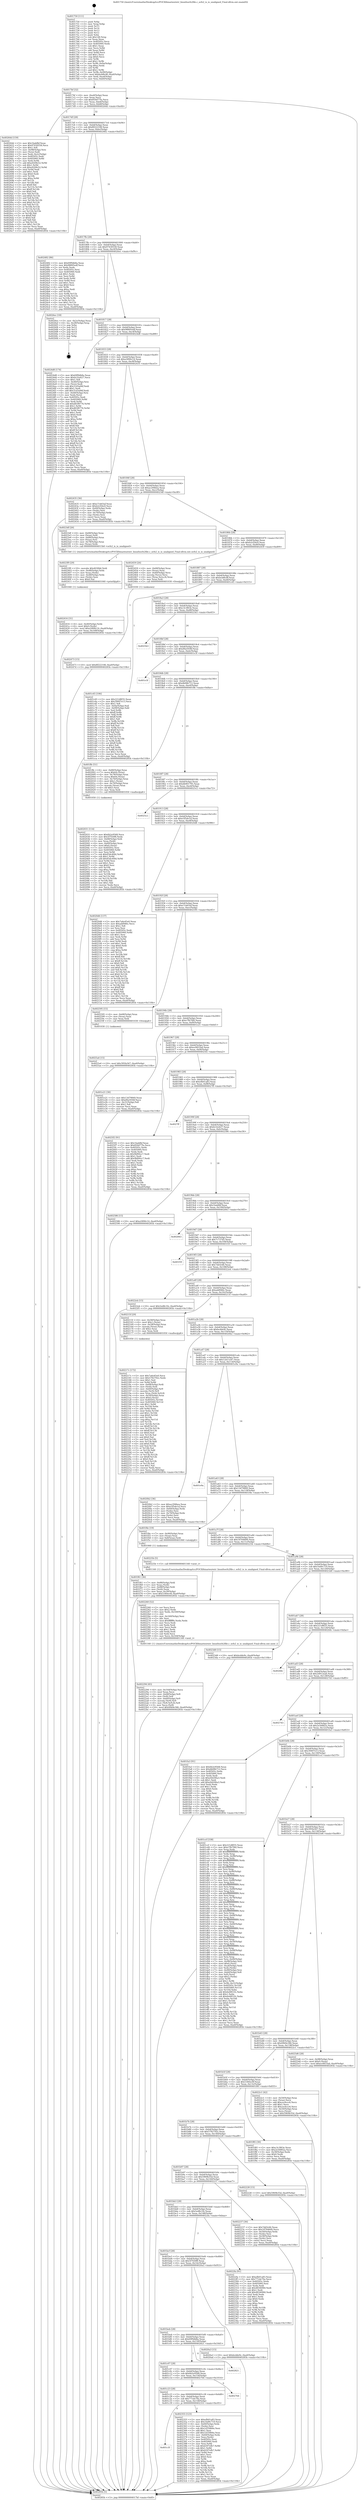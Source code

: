 digraph "0x401750" {
  label = "0x401750 (/mnt/c/Users/mathe/Desktop/tcc/POCII/binaries/extr_linuxfsocfs2file.c_ocfs2_is_io_unaligned_Final-ollvm.out::main(0))"
  labelloc = "t"
  node[shape=record]

  Entry [label="",width=0.3,height=0.3,shape=circle,fillcolor=black,style=filled]
  "0x4017bf" [label="{
     0x4017bf [32]\l
     | [instrs]\l
     &nbsp;&nbsp;0x4017bf \<+6\>: mov -0xa0(%rbp),%eax\l
     &nbsp;&nbsp;0x4017c5 \<+2\>: mov %eax,%ecx\l
     &nbsp;&nbsp;0x4017c7 \<+6\>: sub $0x850d77fa,%ecx\l
     &nbsp;&nbsp;0x4017cd \<+6\>: mov %eax,-0xb4(%rbp)\l
     &nbsp;&nbsp;0x4017d3 \<+6\>: mov %ecx,-0xb8(%rbp)\l
     &nbsp;&nbsp;0x4017d9 \<+6\>: je 000000000040264d \<main+0xefd\>\l
  }"]
  "0x40264d" [label="{
     0x40264d [159]\l
     | [instrs]\l
     &nbsp;&nbsp;0x40264d \<+5\>: mov $0x1babfbf,%eax\l
     &nbsp;&nbsp;0x402652 \<+5\>: mov $0x97430558,%ecx\l
     &nbsp;&nbsp;0x402657 \<+2\>: mov $0x1,%dl\l
     &nbsp;&nbsp;0x402659 \<+7\>: mov -0x98(%rbp),%rsi\l
     &nbsp;&nbsp;0x402660 \<+2\>: mov (%rsi),%edi\l
     &nbsp;&nbsp;0x402662 \<+3\>: mov %edi,-0x2c(%rbp)\l
     &nbsp;&nbsp;0x402665 \<+7\>: mov 0x40505c,%edi\l
     &nbsp;&nbsp;0x40266c \<+8\>: mov 0x405060,%r8d\l
     &nbsp;&nbsp;0x402674 \<+3\>: mov %edi,%r9d\l
     &nbsp;&nbsp;0x402677 \<+7\>: add $0xe020fe52,%r9d\l
     &nbsp;&nbsp;0x40267e \<+4\>: sub $0x1,%r9d\l
     &nbsp;&nbsp;0x402682 \<+7\>: sub $0xe020fe52,%r9d\l
     &nbsp;&nbsp;0x402689 \<+4\>: imul %r9d,%edi\l
     &nbsp;&nbsp;0x40268d \<+3\>: and $0x1,%edi\l
     &nbsp;&nbsp;0x402690 \<+3\>: cmp $0x0,%edi\l
     &nbsp;&nbsp;0x402693 \<+4\>: sete %r10b\l
     &nbsp;&nbsp;0x402697 \<+4\>: cmp $0xa,%r8d\l
     &nbsp;&nbsp;0x40269b \<+4\>: setl %r11b\l
     &nbsp;&nbsp;0x40269f \<+3\>: mov %r10b,%bl\l
     &nbsp;&nbsp;0x4026a2 \<+3\>: xor $0xff,%bl\l
     &nbsp;&nbsp;0x4026a5 \<+3\>: mov %r11b,%r14b\l
     &nbsp;&nbsp;0x4026a8 \<+4\>: xor $0xff,%r14b\l
     &nbsp;&nbsp;0x4026ac \<+3\>: xor $0x0,%dl\l
     &nbsp;&nbsp;0x4026af \<+3\>: mov %bl,%r15b\l
     &nbsp;&nbsp;0x4026b2 \<+4\>: and $0x0,%r15b\l
     &nbsp;&nbsp;0x4026b6 \<+3\>: and %dl,%r10b\l
     &nbsp;&nbsp;0x4026b9 \<+3\>: mov %r14b,%r12b\l
     &nbsp;&nbsp;0x4026bc \<+4\>: and $0x0,%r12b\l
     &nbsp;&nbsp;0x4026c0 \<+3\>: and %dl,%r11b\l
     &nbsp;&nbsp;0x4026c3 \<+3\>: or %r10b,%r15b\l
     &nbsp;&nbsp;0x4026c6 \<+3\>: or %r11b,%r12b\l
     &nbsp;&nbsp;0x4026c9 \<+3\>: xor %r12b,%r15b\l
     &nbsp;&nbsp;0x4026cc \<+3\>: or %r14b,%bl\l
     &nbsp;&nbsp;0x4026cf \<+3\>: xor $0xff,%bl\l
     &nbsp;&nbsp;0x4026d2 \<+3\>: or $0x0,%dl\l
     &nbsp;&nbsp;0x4026d5 \<+2\>: and %dl,%bl\l
     &nbsp;&nbsp;0x4026d7 \<+3\>: or %bl,%r15b\l
     &nbsp;&nbsp;0x4026da \<+4\>: test $0x1,%r15b\l
     &nbsp;&nbsp;0x4026de \<+3\>: cmovne %ecx,%eax\l
     &nbsp;&nbsp;0x4026e1 \<+6\>: mov %eax,-0xa0(%rbp)\l
     &nbsp;&nbsp;0x4026e7 \<+5\>: jmp 000000000040285b \<main+0x110b\>\l
  }"]
  "0x4017df" [label="{
     0x4017df [28]\l
     | [instrs]\l
     &nbsp;&nbsp;0x4017df \<+5\>: jmp 00000000004017e4 \<main+0x94\>\l
     &nbsp;&nbsp;0x4017e4 \<+6\>: mov -0xb4(%rbp),%eax\l
     &nbsp;&nbsp;0x4017ea \<+5\>: sub $0x8f222108,%eax\l
     &nbsp;&nbsp;0x4017ef \<+6\>: mov %eax,-0xbc(%rbp)\l
     &nbsp;&nbsp;0x4017f5 \<+6\>: je 0000000000402482 \<main+0xd32\>\l
  }"]
  Exit [label="",width=0.3,height=0.3,shape=circle,fillcolor=black,style=filled,peripheries=2]
  "0x402482" [label="{
     0x402482 [86]\l
     | [instrs]\l
     &nbsp;&nbsp;0x402482 \<+5\>: mov $0x69f9db8a,%eax\l
     &nbsp;&nbsp;0x402487 \<+5\>: mov $0x98895edf,%ecx\l
     &nbsp;&nbsp;0x40248c \<+2\>: xor %edx,%edx\l
     &nbsp;&nbsp;0x40248e \<+7\>: mov 0x40505c,%esi\l
     &nbsp;&nbsp;0x402495 \<+7\>: mov 0x405060,%edi\l
     &nbsp;&nbsp;0x40249c \<+3\>: sub $0x1,%edx\l
     &nbsp;&nbsp;0x40249f \<+3\>: mov %esi,%r8d\l
     &nbsp;&nbsp;0x4024a2 \<+3\>: add %edx,%r8d\l
     &nbsp;&nbsp;0x4024a5 \<+4\>: imul %r8d,%esi\l
     &nbsp;&nbsp;0x4024a9 \<+3\>: and $0x1,%esi\l
     &nbsp;&nbsp;0x4024ac \<+3\>: cmp $0x0,%esi\l
     &nbsp;&nbsp;0x4024af \<+4\>: sete %r9b\l
     &nbsp;&nbsp;0x4024b3 \<+3\>: cmp $0xa,%edi\l
     &nbsp;&nbsp;0x4024b6 \<+4\>: setl %r10b\l
     &nbsp;&nbsp;0x4024ba \<+3\>: mov %r9b,%r11b\l
     &nbsp;&nbsp;0x4024bd \<+3\>: and %r10b,%r11b\l
     &nbsp;&nbsp;0x4024c0 \<+3\>: xor %r10b,%r9b\l
     &nbsp;&nbsp;0x4024c3 \<+3\>: or %r9b,%r11b\l
     &nbsp;&nbsp;0x4024c6 \<+4\>: test $0x1,%r11b\l
     &nbsp;&nbsp;0x4024ca \<+3\>: cmovne %ecx,%eax\l
     &nbsp;&nbsp;0x4024cd \<+6\>: mov %eax,-0xa0(%rbp)\l
     &nbsp;&nbsp;0x4024d3 \<+5\>: jmp 000000000040285b \<main+0x110b\>\l
  }"]
  "0x4017fb" [label="{
     0x4017fb [28]\l
     | [instrs]\l
     &nbsp;&nbsp;0x4017fb \<+5\>: jmp 0000000000401800 \<main+0xb0\>\l
     &nbsp;&nbsp;0x401800 \<+6\>: mov -0xb4(%rbp),%eax\l
     &nbsp;&nbsp;0x401806 \<+5\>: sub $0x97430558,%eax\l
     &nbsp;&nbsp;0x40180b \<+6\>: mov %eax,-0xc0(%rbp)\l
     &nbsp;&nbsp;0x401811 \<+6\>: je 00000000004026ec \<main+0xf9c\>\l
  }"]
  "0x4025a4" [label="{
     0x4025a4 [15]\l
     | [instrs]\l
     &nbsp;&nbsp;0x4025a4 \<+10\>: movl $0x395fa567,-0xa0(%rbp)\l
     &nbsp;&nbsp;0x4025ae \<+5\>: jmp 000000000040285b \<main+0x110b\>\l
  }"]
  "0x4026ec" [label="{
     0x4026ec [18]\l
     | [instrs]\l
     &nbsp;&nbsp;0x4026ec \<+3\>: mov -0x2c(%rbp),%eax\l
     &nbsp;&nbsp;0x4026ef \<+4\>: lea -0x28(%rbp),%rsp\l
     &nbsp;&nbsp;0x4026f3 \<+1\>: pop %rbx\l
     &nbsp;&nbsp;0x4026f4 \<+2\>: pop %r12\l
     &nbsp;&nbsp;0x4026f6 \<+2\>: pop %r13\l
     &nbsp;&nbsp;0x4026f8 \<+2\>: pop %r14\l
     &nbsp;&nbsp;0x4026fa \<+2\>: pop %r15\l
     &nbsp;&nbsp;0x4026fc \<+1\>: pop %rbp\l
     &nbsp;&nbsp;0x4026fd \<+1\>: ret\l
  }"]
  "0x401817" [label="{
     0x401817 [28]\l
     | [instrs]\l
     &nbsp;&nbsp;0x401817 \<+5\>: jmp 000000000040181c \<main+0xcc\>\l
     &nbsp;&nbsp;0x40181c \<+6\>: mov -0xb4(%rbp),%eax\l
     &nbsp;&nbsp;0x401822 \<+5\>: sub $0x98895edf,%eax\l
     &nbsp;&nbsp;0x401827 \<+6\>: mov %eax,-0xc4(%rbp)\l
     &nbsp;&nbsp;0x40182d \<+6\>: je 00000000004024d8 \<main+0xd88\>\l
  }"]
  "0x402473" [label="{
     0x402473 [15]\l
     | [instrs]\l
     &nbsp;&nbsp;0x402473 \<+10\>: movl $0x8f222108,-0xa0(%rbp)\l
     &nbsp;&nbsp;0x40247d \<+5\>: jmp 000000000040285b \<main+0x110b\>\l
  }"]
  "0x4024d8" [label="{
     0x4024d8 [174]\l
     | [instrs]\l
     &nbsp;&nbsp;0x4024d8 \<+5\>: mov $0x69f9db8a,%eax\l
     &nbsp;&nbsp;0x4024dd \<+5\>: mov $0xfe32e627,%ecx\l
     &nbsp;&nbsp;0x4024e2 \<+2\>: mov $0x1,%dl\l
     &nbsp;&nbsp;0x4024e4 \<+4\>: mov -0x40(%rbp),%rsi\l
     &nbsp;&nbsp;0x4024e8 \<+2\>: mov (%rsi),%edi\l
     &nbsp;&nbsp;0x4024ea \<+6\>: sub $0x31d3a06f,%edi\l
     &nbsp;&nbsp;0x4024f0 \<+3\>: add $0x1,%edi\l
     &nbsp;&nbsp;0x4024f3 \<+6\>: add $0x31d3a06f,%edi\l
     &nbsp;&nbsp;0x4024f9 \<+4\>: mov -0x40(%rbp),%rsi\l
     &nbsp;&nbsp;0x4024fd \<+2\>: mov %edi,(%rsi)\l
     &nbsp;&nbsp;0x4024ff \<+7\>: mov 0x40505c,%edi\l
     &nbsp;&nbsp;0x402506 \<+8\>: mov 0x405060,%r8d\l
     &nbsp;&nbsp;0x40250e \<+3\>: mov %edi,%r9d\l
     &nbsp;&nbsp;0x402511 \<+7\>: add $0xd65f8776,%r9d\l
     &nbsp;&nbsp;0x402518 \<+4\>: sub $0x1,%r9d\l
     &nbsp;&nbsp;0x40251c \<+7\>: sub $0xd65f8776,%r9d\l
     &nbsp;&nbsp;0x402523 \<+4\>: imul %r9d,%edi\l
     &nbsp;&nbsp;0x402527 \<+3\>: and $0x1,%edi\l
     &nbsp;&nbsp;0x40252a \<+3\>: cmp $0x0,%edi\l
     &nbsp;&nbsp;0x40252d \<+4\>: sete %r10b\l
     &nbsp;&nbsp;0x402531 \<+4\>: cmp $0xa,%r8d\l
     &nbsp;&nbsp;0x402535 \<+4\>: setl %r11b\l
     &nbsp;&nbsp;0x402539 \<+3\>: mov %r10b,%bl\l
     &nbsp;&nbsp;0x40253c \<+3\>: xor $0xff,%bl\l
     &nbsp;&nbsp;0x40253f \<+3\>: mov %r11b,%r14b\l
     &nbsp;&nbsp;0x402542 \<+4\>: xor $0xff,%r14b\l
     &nbsp;&nbsp;0x402546 \<+3\>: xor $0x1,%dl\l
     &nbsp;&nbsp;0x402549 \<+3\>: mov %bl,%r15b\l
     &nbsp;&nbsp;0x40254c \<+4\>: and $0xff,%r15b\l
     &nbsp;&nbsp;0x402550 \<+3\>: and %dl,%r10b\l
     &nbsp;&nbsp;0x402553 \<+3\>: mov %r14b,%r12b\l
     &nbsp;&nbsp;0x402556 \<+4\>: and $0xff,%r12b\l
     &nbsp;&nbsp;0x40255a \<+3\>: and %dl,%r11b\l
     &nbsp;&nbsp;0x40255d \<+3\>: or %r10b,%r15b\l
     &nbsp;&nbsp;0x402560 \<+3\>: or %r11b,%r12b\l
     &nbsp;&nbsp;0x402563 \<+3\>: xor %r12b,%r15b\l
     &nbsp;&nbsp;0x402566 \<+3\>: or %r14b,%bl\l
     &nbsp;&nbsp;0x402569 \<+3\>: xor $0xff,%bl\l
     &nbsp;&nbsp;0x40256c \<+3\>: or $0x1,%dl\l
     &nbsp;&nbsp;0x40256f \<+2\>: and %dl,%bl\l
     &nbsp;&nbsp;0x402571 \<+3\>: or %bl,%r15b\l
     &nbsp;&nbsp;0x402574 \<+4\>: test $0x1,%r15b\l
     &nbsp;&nbsp;0x402578 \<+3\>: cmovne %ecx,%eax\l
     &nbsp;&nbsp;0x40257b \<+6\>: mov %eax,-0xa0(%rbp)\l
     &nbsp;&nbsp;0x402581 \<+5\>: jmp 000000000040285b \<main+0x110b\>\l
  }"]
  "0x401833" [label="{
     0x401833 [28]\l
     | [instrs]\l
     &nbsp;&nbsp;0x401833 \<+5\>: jmp 0000000000401838 \<main+0xe8\>\l
     &nbsp;&nbsp;0x401838 \<+6\>: mov -0xb4(%rbp),%eax\l
     &nbsp;&nbsp;0x40183e \<+5\>: sub $0xa5890c14,%eax\l
     &nbsp;&nbsp;0x401843 \<+6\>: mov %eax,-0xc8(%rbp)\l
     &nbsp;&nbsp;0x401849 \<+6\>: je 0000000000402435 \<main+0xce5\>\l
  }"]
  "0x402416" [label="{
     0x402416 [31]\l
     | [instrs]\l
     &nbsp;&nbsp;0x402416 \<+4\>: mov -0x40(%rbp),%rdx\l
     &nbsp;&nbsp;0x40241a \<+6\>: movl $0x0,(%rdx)\l
     &nbsp;&nbsp;0x402420 \<+10\>: movl $0xa5890c14,-0xa0(%rbp)\l
     &nbsp;&nbsp;0x40242a \<+6\>: mov %eax,-0x168(%rbp)\l
     &nbsp;&nbsp;0x402430 \<+5\>: jmp 000000000040285b \<main+0x110b\>\l
  }"]
  "0x402435" [label="{
     0x402435 [36]\l
     | [instrs]\l
     &nbsp;&nbsp;0x402435 \<+5\>: mov $0xe7cb03af,%eax\l
     &nbsp;&nbsp;0x40243a \<+5\>: mov $0xb2cf2bc0,%ecx\l
     &nbsp;&nbsp;0x40243f \<+4\>: mov -0x40(%rbp),%rdx\l
     &nbsp;&nbsp;0x402443 \<+2\>: mov (%rdx),%esi\l
     &nbsp;&nbsp;0x402445 \<+4\>: mov -0x70(%rbp),%rdx\l
     &nbsp;&nbsp;0x402449 \<+2\>: cmp (%rdx),%esi\l
     &nbsp;&nbsp;0x40244b \<+3\>: cmovl %ecx,%eax\l
     &nbsp;&nbsp;0x40244e \<+6\>: mov %eax,-0xa0(%rbp)\l
     &nbsp;&nbsp;0x402454 \<+5\>: jmp 000000000040285b \<main+0x110b\>\l
  }"]
  "0x40184f" [label="{
     0x40184f [28]\l
     | [instrs]\l
     &nbsp;&nbsp;0x40184f \<+5\>: jmp 0000000000401854 \<main+0x104\>\l
     &nbsp;&nbsp;0x401854 \<+6\>: mov -0xb4(%rbp),%eax\l
     &nbsp;&nbsp;0x40185a \<+5\>: sub $0xac294bea,%eax\l
     &nbsp;&nbsp;0x40185f \<+6\>: mov %eax,-0xcc(%rbp)\l
     &nbsp;&nbsp;0x401865 \<+6\>: je 00000000004023df \<main+0xc8f\>\l
  }"]
  "0x4023f9" [label="{
     0x4023f9 [29]\l
     | [instrs]\l
     &nbsp;&nbsp;0x4023f9 \<+10\>: movabs $0x4030b6,%rdi\l
     &nbsp;&nbsp;0x402403 \<+4\>: mov -0x48(%rbp),%rdx\l
     &nbsp;&nbsp;0x402407 \<+2\>: mov %eax,(%rdx)\l
     &nbsp;&nbsp;0x402409 \<+4\>: mov -0x48(%rbp),%rdx\l
     &nbsp;&nbsp;0x40240d \<+2\>: mov (%rdx),%esi\l
     &nbsp;&nbsp;0x40240f \<+2\>: mov $0x0,%al\l
     &nbsp;&nbsp;0x402411 \<+5\>: call 0000000000401040 \<printf@plt\>\l
     | [calls]\l
     &nbsp;&nbsp;0x401040 \{1\} (unknown)\l
  }"]
  "0x4023df" [label="{
     0x4023df [26]\l
     | [instrs]\l
     &nbsp;&nbsp;0x4023df \<+4\>: mov -0x68(%rbp),%rax\l
     &nbsp;&nbsp;0x4023e3 \<+3\>: mov (%rax),%rdi\l
     &nbsp;&nbsp;0x4023e6 \<+4\>: mov -0x80(%rbp),%rax\l
     &nbsp;&nbsp;0x4023ea \<+3\>: mov (%rax),%rsi\l
     &nbsp;&nbsp;0x4023ed \<+4\>: mov -0x78(%rbp),%rax\l
     &nbsp;&nbsp;0x4023f1 \<+3\>: mov (%rax),%rdx\l
     &nbsp;&nbsp;0x4023f4 \<+5\>: call 00000000004015b0 \<ocfs2_is_io_unaligned\>\l
     | [calls]\l
     &nbsp;&nbsp;0x4015b0 \{1\} (/mnt/c/Users/mathe/Desktop/tcc/POCII/binaries/extr_linuxfsocfs2file.c_ocfs2_is_io_unaligned_Final-ollvm.out::ocfs2_is_io_unaligned)\l
  }"]
  "0x40186b" [label="{
     0x40186b [28]\l
     | [instrs]\l
     &nbsp;&nbsp;0x40186b \<+5\>: jmp 0000000000401870 \<main+0x120\>\l
     &nbsp;&nbsp;0x401870 \<+6\>: mov -0xb4(%rbp),%eax\l
     &nbsp;&nbsp;0x401876 \<+5\>: sub $0xb2cf2bc0,%eax\l
     &nbsp;&nbsp;0x40187b \<+6\>: mov %eax,-0xd0(%rbp)\l
     &nbsp;&nbsp;0x401881 \<+6\>: je 0000000000402459 \<main+0xd09\>\l
  }"]
  "0x401c3f" [label="{
     0x401c3f\l
  }", style=dashed]
  "0x402459" [label="{
     0x402459 [26]\l
     | [instrs]\l
     &nbsp;&nbsp;0x402459 \<+4\>: mov -0x68(%rbp),%rax\l
     &nbsp;&nbsp;0x40245d \<+3\>: mov (%rax),%rax\l
     &nbsp;&nbsp;0x402460 \<+4\>: mov -0x40(%rbp),%rcx\l
     &nbsp;&nbsp;0x402464 \<+3\>: movslq (%rcx),%rcx\l
     &nbsp;&nbsp;0x402467 \<+4\>: mov (%rax,%rcx,8),%rax\l
     &nbsp;&nbsp;0x40246b \<+3\>: mov %rax,%rdi\l
     &nbsp;&nbsp;0x40246e \<+5\>: call 0000000000401030 \<free@plt\>\l
     | [calls]\l
     &nbsp;&nbsp;0x401030 \{1\} (unknown)\l
  }"]
  "0x401887" [label="{
     0x401887 [28]\l
     | [instrs]\l
     &nbsp;&nbsp;0x401887 \<+5\>: jmp 000000000040188c \<main+0x13c\>\l
     &nbsp;&nbsp;0x40188c \<+6\>: mov -0xb4(%rbp),%eax\l
     &nbsp;&nbsp;0x401892 \<+5\>: sub $0xbcbf6c8f,%eax\l
     &nbsp;&nbsp;0x401897 \<+6\>: mov %eax,-0xd4(%rbp)\l
     &nbsp;&nbsp;0x40189d \<+6\>: je 0000000000401c65 \<main+0x515\>\l
  }"]
  "0x402355" [label="{
     0x402355 [123]\l
     | [instrs]\l
     &nbsp;&nbsp;0x402355 \<+5\>: mov $0xefb01a83,%eax\l
     &nbsp;&nbsp;0x40235a \<+5\>: mov $0x1bd9c719,%ecx\l
     &nbsp;&nbsp;0x40235f \<+4\>: mov -0x60(%rbp),%rdx\l
     &nbsp;&nbsp;0x402363 \<+2\>: mov (%rdx),%esi\l
     &nbsp;&nbsp;0x402365 \<+6\>: sub $0x1d35866e,%esi\l
     &nbsp;&nbsp;0x40236b \<+3\>: add $0x1,%esi\l
     &nbsp;&nbsp;0x40236e \<+6\>: add $0x1d35866e,%esi\l
     &nbsp;&nbsp;0x402374 \<+4\>: mov -0x60(%rbp),%rdx\l
     &nbsp;&nbsp;0x402378 \<+2\>: mov %esi,(%rdx)\l
     &nbsp;&nbsp;0x40237a \<+7\>: mov 0x40505c,%esi\l
     &nbsp;&nbsp;0x402381 \<+7\>: mov 0x405060,%edi\l
     &nbsp;&nbsp;0x402388 \<+3\>: mov %esi,%r8d\l
     &nbsp;&nbsp;0x40238b \<+7\>: sub $0xb597efb7,%r8d\l
     &nbsp;&nbsp;0x402392 \<+4\>: sub $0x1,%r8d\l
     &nbsp;&nbsp;0x402396 \<+7\>: add $0xb597efb7,%r8d\l
     &nbsp;&nbsp;0x40239d \<+4\>: imul %r8d,%esi\l
     &nbsp;&nbsp;0x4023a1 \<+3\>: and $0x1,%esi\l
     &nbsp;&nbsp;0x4023a4 \<+3\>: cmp $0x0,%esi\l
     &nbsp;&nbsp;0x4023a7 \<+4\>: sete %r9b\l
     &nbsp;&nbsp;0x4023ab \<+3\>: cmp $0xa,%edi\l
     &nbsp;&nbsp;0x4023ae \<+4\>: setl %r10b\l
     &nbsp;&nbsp;0x4023b2 \<+3\>: mov %r9b,%r11b\l
     &nbsp;&nbsp;0x4023b5 \<+3\>: and %r10b,%r11b\l
     &nbsp;&nbsp;0x4023b8 \<+3\>: xor %r10b,%r9b\l
     &nbsp;&nbsp;0x4023bb \<+3\>: or %r9b,%r11b\l
     &nbsp;&nbsp;0x4023be \<+4\>: test $0x1,%r11b\l
     &nbsp;&nbsp;0x4023c2 \<+3\>: cmovne %ecx,%eax\l
     &nbsp;&nbsp;0x4023c5 \<+6\>: mov %eax,-0xa0(%rbp)\l
     &nbsp;&nbsp;0x4023cb \<+5\>: jmp 000000000040285b \<main+0x110b\>\l
  }"]
  "0x401c65" [label="{
     0x401c65 [106]\l
     | [instrs]\l
     &nbsp;&nbsp;0x401c65 \<+5\>: mov $0x221d8f35,%eax\l
     &nbsp;&nbsp;0x401c6a \<+5\>: mov $0x39497e13,%ecx\l
     &nbsp;&nbsp;0x401c6f \<+2\>: mov $0x1,%dl\l
     &nbsp;&nbsp;0x401c71 \<+7\>: mov -0x9a(%rbp),%sil\l
     &nbsp;&nbsp;0x401c78 \<+7\>: mov -0x99(%rbp),%dil\l
     &nbsp;&nbsp;0x401c7f \<+3\>: mov %sil,%r8b\l
     &nbsp;&nbsp;0x401c82 \<+4\>: xor $0xff,%r8b\l
     &nbsp;&nbsp;0x401c86 \<+3\>: mov %dil,%r9b\l
     &nbsp;&nbsp;0x401c89 \<+4\>: xor $0xff,%r9b\l
     &nbsp;&nbsp;0x401c8d \<+3\>: xor $0x1,%dl\l
     &nbsp;&nbsp;0x401c90 \<+3\>: mov %r8b,%r10b\l
     &nbsp;&nbsp;0x401c93 \<+4\>: and $0xff,%r10b\l
     &nbsp;&nbsp;0x401c97 \<+3\>: and %dl,%sil\l
     &nbsp;&nbsp;0x401c9a \<+3\>: mov %r9b,%r11b\l
     &nbsp;&nbsp;0x401c9d \<+4\>: and $0xff,%r11b\l
     &nbsp;&nbsp;0x401ca1 \<+3\>: and %dl,%dil\l
     &nbsp;&nbsp;0x401ca4 \<+3\>: or %sil,%r10b\l
     &nbsp;&nbsp;0x401ca7 \<+3\>: or %dil,%r11b\l
     &nbsp;&nbsp;0x401caa \<+3\>: xor %r11b,%r10b\l
     &nbsp;&nbsp;0x401cad \<+3\>: or %r9b,%r8b\l
     &nbsp;&nbsp;0x401cb0 \<+4\>: xor $0xff,%r8b\l
     &nbsp;&nbsp;0x401cb4 \<+3\>: or $0x1,%dl\l
     &nbsp;&nbsp;0x401cb7 \<+3\>: and %dl,%r8b\l
     &nbsp;&nbsp;0x401cba \<+3\>: or %r8b,%r10b\l
     &nbsp;&nbsp;0x401cbd \<+4\>: test $0x1,%r10b\l
     &nbsp;&nbsp;0x401cc1 \<+3\>: cmovne %ecx,%eax\l
     &nbsp;&nbsp;0x401cc4 \<+6\>: mov %eax,-0xa0(%rbp)\l
     &nbsp;&nbsp;0x401cca \<+5\>: jmp 000000000040285b \<main+0x110b\>\l
  }"]
  "0x4018a3" [label="{
     0x4018a3 [28]\l
     | [instrs]\l
     &nbsp;&nbsp;0x4018a3 \<+5\>: jmp 00000000004018a8 \<main+0x158\>\l
     &nbsp;&nbsp;0x4018a8 \<+6\>: mov -0xb4(%rbp),%eax\l
     &nbsp;&nbsp;0x4018ae \<+5\>: sub $0xc3c3f63e,%eax\l
     &nbsp;&nbsp;0x4018b3 \<+6\>: mov %eax,-0xd8(%rbp)\l
     &nbsp;&nbsp;0x4018b9 \<+6\>: je 00000000004025b3 \<main+0xe63\>\l
  }"]
  "0x40285b" [label="{
     0x40285b [5]\l
     | [instrs]\l
     &nbsp;&nbsp;0x40285b \<+5\>: jmp 00000000004017bf \<main+0x6f\>\l
  }"]
  "0x401750" [label="{
     0x401750 [111]\l
     | [instrs]\l
     &nbsp;&nbsp;0x401750 \<+1\>: push %rbp\l
     &nbsp;&nbsp;0x401751 \<+3\>: mov %rsp,%rbp\l
     &nbsp;&nbsp;0x401754 \<+2\>: push %r15\l
     &nbsp;&nbsp;0x401756 \<+2\>: push %r14\l
     &nbsp;&nbsp;0x401758 \<+2\>: push %r13\l
     &nbsp;&nbsp;0x40175a \<+2\>: push %r12\l
     &nbsp;&nbsp;0x40175c \<+1\>: push %rbx\l
     &nbsp;&nbsp;0x40175d \<+7\>: sub $0x148,%rsp\l
     &nbsp;&nbsp;0x401764 \<+2\>: xor %eax,%eax\l
     &nbsp;&nbsp;0x401766 \<+7\>: mov 0x40505c,%ecx\l
     &nbsp;&nbsp;0x40176d \<+7\>: mov 0x405060,%edx\l
     &nbsp;&nbsp;0x401774 \<+3\>: sub $0x1,%eax\l
     &nbsp;&nbsp;0x401777 \<+3\>: mov %ecx,%r8d\l
     &nbsp;&nbsp;0x40177a \<+3\>: add %eax,%r8d\l
     &nbsp;&nbsp;0x40177d \<+4\>: imul %r8d,%ecx\l
     &nbsp;&nbsp;0x401781 \<+3\>: and $0x1,%ecx\l
     &nbsp;&nbsp;0x401784 \<+3\>: cmp $0x0,%ecx\l
     &nbsp;&nbsp;0x401787 \<+4\>: sete %r9b\l
     &nbsp;&nbsp;0x40178b \<+4\>: and $0x1,%r9b\l
     &nbsp;&nbsp;0x40178f \<+7\>: mov %r9b,-0x9a(%rbp)\l
     &nbsp;&nbsp;0x401796 \<+3\>: cmp $0xa,%edx\l
     &nbsp;&nbsp;0x401799 \<+4\>: setl %r9b\l
     &nbsp;&nbsp;0x40179d \<+4\>: and $0x1,%r9b\l
     &nbsp;&nbsp;0x4017a1 \<+7\>: mov %r9b,-0x99(%rbp)\l
     &nbsp;&nbsp;0x4017a8 \<+10\>: movl $0xbcbf6c8f,-0xa0(%rbp)\l
     &nbsp;&nbsp;0x4017b2 \<+6\>: mov %edi,-0xa4(%rbp)\l
     &nbsp;&nbsp;0x4017b8 \<+7\>: mov %rsi,-0xb0(%rbp)\l
  }"]
  "0x401c23" [label="{
     0x401c23 [28]\l
     | [instrs]\l
     &nbsp;&nbsp;0x401c23 \<+5\>: jmp 0000000000401c28 \<main+0x4d8\>\l
     &nbsp;&nbsp;0x401c28 \<+6\>: mov -0xb4(%rbp),%eax\l
     &nbsp;&nbsp;0x401c2e \<+5\>: sub $0x771de79a,%eax\l
     &nbsp;&nbsp;0x401c33 \<+6\>: mov %eax,-0x158(%rbp)\l
     &nbsp;&nbsp;0x401c39 \<+6\>: je 0000000000402355 \<main+0xc05\>\l
  }"]
  "0x4025b3" [label="{
     0x4025b3\l
  }", style=dashed]
  "0x4018bf" [label="{
     0x4018bf [28]\l
     | [instrs]\l
     &nbsp;&nbsp;0x4018bf \<+5\>: jmp 00000000004018c4 \<main+0x174\>\l
     &nbsp;&nbsp;0x4018c4 \<+6\>: mov -0xb4(%rbp),%eax\l
     &nbsp;&nbsp;0x4018ca \<+5\>: sub $0xd9a5936f,%eax\l
     &nbsp;&nbsp;0x4018cf \<+6\>: mov %eax,-0xdc(%rbp)\l
     &nbsp;&nbsp;0x4018d5 \<+6\>: je 0000000000401e3f \<main+0x6ef\>\l
  }"]
  "0x402764" [label="{
     0x402764\l
  }", style=dashed]
  "0x401e3f" [label="{
     0x401e3f\l
  }", style=dashed]
  "0x4018db" [label="{
     0x4018db [28]\l
     | [instrs]\l
     &nbsp;&nbsp;0x4018db \<+5\>: jmp 00000000004018e0 \<main+0x190\>\l
     &nbsp;&nbsp;0x4018e0 \<+6\>: mov -0xb4(%rbp),%eax\l
     &nbsp;&nbsp;0x4018e6 \<+5\>: sub $0xdb08b712,%eax\l
     &nbsp;&nbsp;0x4018eb \<+6\>: mov %eax,-0xe0(%rbp)\l
     &nbsp;&nbsp;0x4018f1 \<+6\>: je 0000000000401ffe \<main+0x8ae\>\l
  }"]
  "0x401c07" [label="{
     0x401c07 [28]\l
     | [instrs]\l
     &nbsp;&nbsp;0x401c07 \<+5\>: jmp 0000000000401c0c \<main+0x4bc\>\l
     &nbsp;&nbsp;0x401c0c \<+6\>: mov -0xb4(%rbp),%eax\l
     &nbsp;&nbsp;0x401c12 \<+5\>: sub $0x6b2e9568,%eax\l
     &nbsp;&nbsp;0x401c17 \<+6\>: mov %eax,-0x154(%rbp)\l
     &nbsp;&nbsp;0x401c1d \<+6\>: je 0000000000402764 \<main+0x1014\>\l
  }"]
  "0x401ffe" [label="{
     0x401ffe [51]\l
     | [instrs]\l
     &nbsp;&nbsp;0x401ffe \<+4\>: mov -0x80(%rbp),%rax\l
     &nbsp;&nbsp;0x402002 \<+7\>: movq $0x64,(%rax)\l
     &nbsp;&nbsp;0x402009 \<+4\>: mov -0x78(%rbp),%rax\l
     &nbsp;&nbsp;0x40200d \<+7\>: movq $0x64,(%rax)\l
     &nbsp;&nbsp;0x402014 \<+4\>: mov -0x70(%rbp),%rax\l
     &nbsp;&nbsp;0x402018 \<+6\>: movl $0x1,(%rax)\l
     &nbsp;&nbsp;0x40201e \<+4\>: mov -0x70(%rbp),%rax\l
     &nbsp;&nbsp;0x402022 \<+3\>: movslq (%rax),%rax\l
     &nbsp;&nbsp;0x402025 \<+4\>: shl $0x3,%rax\l
     &nbsp;&nbsp;0x402029 \<+3\>: mov %rax,%rdi\l
     &nbsp;&nbsp;0x40202c \<+5\>: call 0000000000401050 \<malloc@plt\>\l
     | [calls]\l
     &nbsp;&nbsp;0x401050 \{1\} (unknown)\l
  }"]
  "0x4018f7" [label="{
     0x4018f7 [28]\l
     | [instrs]\l
     &nbsp;&nbsp;0x4018f7 \<+5\>: jmp 00000000004018fc \<main+0x1ac\>\l
     &nbsp;&nbsp;0x4018fc \<+6\>: mov -0xb4(%rbp),%eax\l
     &nbsp;&nbsp;0x401902 \<+5\>: sub $0xdb901795,%eax\l
     &nbsp;&nbsp;0x401907 \<+6\>: mov %eax,-0xe4(%rbp)\l
     &nbsp;&nbsp;0x40190d \<+6\>: je 00000000004025c2 \<main+0xe72\>\l
  }"]
  "0x402821" [label="{
     0x402821\l
  }", style=dashed]
  "0x4025c2" [label="{
     0x4025c2\l
  }", style=dashed]
  "0x401913" [label="{
     0x401913 [28]\l
     | [instrs]\l
     &nbsp;&nbsp;0x401913 \<+5\>: jmp 0000000000401918 \<main+0x1c8\>\l
     &nbsp;&nbsp;0x401918 \<+6\>: mov -0xb4(%rbp),%eax\l
     &nbsp;&nbsp;0x40191e \<+5\>: sub $0xe5f5de1d,%eax\l
     &nbsp;&nbsp;0x401923 \<+6\>: mov %eax,-0xe8(%rbp)\l
     &nbsp;&nbsp;0x401929 \<+6\>: je 00000000004020d6 \<main+0x986\>\l
  }"]
  "0x402294" [label="{
     0x402294 [45]\l
     | [instrs]\l
     &nbsp;&nbsp;0x402294 \<+6\>: mov -0x164(%rbp),%ecx\l
     &nbsp;&nbsp;0x40229a \<+3\>: imul %eax,%ecx\l
     &nbsp;&nbsp;0x40229d \<+4\>: mov -0x68(%rbp),%r8\l
     &nbsp;&nbsp;0x4022a1 \<+3\>: mov (%r8),%r8\l
     &nbsp;&nbsp;0x4022a4 \<+4\>: mov -0x60(%rbp),%r9\l
     &nbsp;&nbsp;0x4022a8 \<+3\>: movslq (%r9),%r9\l
     &nbsp;&nbsp;0x4022ab \<+4\>: mov (%r8,%r9,8),%r8\l
     &nbsp;&nbsp;0x4022af \<+3\>: mov %ecx,(%r8)\l
     &nbsp;&nbsp;0x4022b2 \<+10\>: movl $0x49b9e346,-0xa0(%rbp)\l
     &nbsp;&nbsp;0x4022bc \<+5\>: jmp 000000000040285b \<main+0x110b\>\l
  }"]
  "0x4020d6" [label="{
     0x4020d6 [137]\l
     | [instrs]\l
     &nbsp;&nbsp;0x4020d6 \<+5\>: mov $0x7a6e45e0,%eax\l
     &nbsp;&nbsp;0x4020db \<+5\>: mov $0xadd946c,%ecx\l
     &nbsp;&nbsp;0x4020e0 \<+2\>: mov $0x1,%dl\l
     &nbsp;&nbsp;0x4020e2 \<+2\>: xor %esi,%esi\l
     &nbsp;&nbsp;0x4020e4 \<+7\>: mov 0x40505c,%edi\l
     &nbsp;&nbsp;0x4020eb \<+8\>: mov 0x405060,%r8d\l
     &nbsp;&nbsp;0x4020f3 \<+3\>: sub $0x1,%esi\l
     &nbsp;&nbsp;0x4020f6 \<+3\>: mov %edi,%r9d\l
     &nbsp;&nbsp;0x4020f9 \<+3\>: add %esi,%r9d\l
     &nbsp;&nbsp;0x4020fc \<+4\>: imul %r9d,%edi\l
     &nbsp;&nbsp;0x402100 \<+3\>: and $0x1,%edi\l
     &nbsp;&nbsp;0x402103 \<+3\>: cmp $0x0,%edi\l
     &nbsp;&nbsp;0x402106 \<+4\>: sete %r10b\l
     &nbsp;&nbsp;0x40210a \<+4\>: cmp $0xa,%r8d\l
     &nbsp;&nbsp;0x40210e \<+4\>: setl %r11b\l
     &nbsp;&nbsp;0x402112 \<+3\>: mov %r10b,%bl\l
     &nbsp;&nbsp;0x402115 \<+3\>: xor $0xff,%bl\l
     &nbsp;&nbsp;0x402118 \<+3\>: mov %r11b,%r14b\l
     &nbsp;&nbsp;0x40211b \<+4\>: xor $0xff,%r14b\l
     &nbsp;&nbsp;0x40211f \<+3\>: xor $0x0,%dl\l
     &nbsp;&nbsp;0x402122 \<+3\>: mov %bl,%r15b\l
     &nbsp;&nbsp;0x402125 \<+4\>: and $0x0,%r15b\l
     &nbsp;&nbsp;0x402129 \<+3\>: and %dl,%r10b\l
     &nbsp;&nbsp;0x40212c \<+3\>: mov %r14b,%r12b\l
     &nbsp;&nbsp;0x40212f \<+4\>: and $0x0,%r12b\l
     &nbsp;&nbsp;0x402133 \<+3\>: and %dl,%r11b\l
     &nbsp;&nbsp;0x402136 \<+3\>: or %r10b,%r15b\l
     &nbsp;&nbsp;0x402139 \<+3\>: or %r11b,%r12b\l
     &nbsp;&nbsp;0x40213c \<+3\>: xor %r12b,%r15b\l
     &nbsp;&nbsp;0x40213f \<+3\>: or %r14b,%bl\l
     &nbsp;&nbsp;0x402142 \<+3\>: xor $0xff,%bl\l
     &nbsp;&nbsp;0x402145 \<+3\>: or $0x0,%dl\l
     &nbsp;&nbsp;0x402148 \<+2\>: and %dl,%bl\l
     &nbsp;&nbsp;0x40214a \<+3\>: or %bl,%r15b\l
     &nbsp;&nbsp;0x40214d \<+4\>: test $0x1,%r15b\l
     &nbsp;&nbsp;0x402151 \<+3\>: cmovne %ecx,%eax\l
     &nbsp;&nbsp;0x402154 \<+6\>: mov %eax,-0xa0(%rbp)\l
     &nbsp;&nbsp;0x40215a \<+5\>: jmp 000000000040285b \<main+0x110b\>\l
  }"]
  "0x40192f" [label="{
     0x40192f [28]\l
     | [instrs]\l
     &nbsp;&nbsp;0x40192f \<+5\>: jmp 0000000000401934 \<main+0x1e4\>\l
     &nbsp;&nbsp;0x401934 \<+6\>: mov -0xb4(%rbp),%eax\l
     &nbsp;&nbsp;0x40193a \<+5\>: sub $0xe7cb03af,%eax\l
     &nbsp;&nbsp;0x40193f \<+6\>: mov %eax,-0xec(%rbp)\l
     &nbsp;&nbsp;0x401945 \<+6\>: je 0000000000402595 \<main+0xe45\>\l
  }"]
  "0x402260" [label="{
     0x402260 [52]\l
     | [instrs]\l
     &nbsp;&nbsp;0x402260 \<+2\>: xor %ecx,%ecx\l
     &nbsp;&nbsp;0x402262 \<+5\>: mov $0x2,%edx\l
     &nbsp;&nbsp;0x402267 \<+6\>: mov %edx,-0x160(%rbp)\l
     &nbsp;&nbsp;0x40226d \<+1\>: cltd\l
     &nbsp;&nbsp;0x40226e \<+6\>: mov -0x160(%rbp),%esi\l
     &nbsp;&nbsp;0x402274 \<+2\>: idiv %esi\l
     &nbsp;&nbsp;0x402276 \<+6\>: imul $0xfffffffe,%edx,%edx\l
     &nbsp;&nbsp;0x40227c \<+2\>: mov %ecx,%edi\l
     &nbsp;&nbsp;0x40227e \<+2\>: sub %edx,%edi\l
     &nbsp;&nbsp;0x402280 \<+2\>: mov %ecx,%edx\l
     &nbsp;&nbsp;0x402282 \<+3\>: sub $0x1,%edx\l
     &nbsp;&nbsp;0x402285 \<+2\>: add %edx,%edi\l
     &nbsp;&nbsp;0x402287 \<+2\>: sub %edi,%ecx\l
     &nbsp;&nbsp;0x402289 \<+6\>: mov %ecx,-0x164(%rbp)\l
     &nbsp;&nbsp;0x40228f \<+5\>: call 0000000000401160 \<next_i\>\l
     | [calls]\l
     &nbsp;&nbsp;0x401160 \{1\} (/mnt/c/Users/mathe/Desktop/tcc/POCII/binaries/extr_linuxfsocfs2file.c_ocfs2_is_io_unaligned_Final-ollvm.out::next_i)\l
  }"]
  "0x402595" [label="{
     0x402595 [15]\l
     | [instrs]\l
     &nbsp;&nbsp;0x402595 \<+4\>: mov -0x68(%rbp),%rax\l
     &nbsp;&nbsp;0x402599 \<+3\>: mov (%rax),%rax\l
     &nbsp;&nbsp;0x40259c \<+3\>: mov %rax,%rdi\l
     &nbsp;&nbsp;0x40259f \<+5\>: call 0000000000401030 \<free@plt\>\l
     | [calls]\l
     &nbsp;&nbsp;0x401030 \{1\} (unknown)\l
  }"]
  "0x40194b" [label="{
     0x40194b [28]\l
     | [instrs]\l
     &nbsp;&nbsp;0x40194b \<+5\>: jmp 0000000000401950 \<main+0x200\>\l
     &nbsp;&nbsp;0x401950 \<+6\>: mov -0xb4(%rbp),%eax\l
     &nbsp;&nbsp;0x401956 \<+5\>: sub $0xe7fb7f40,%eax\l
     &nbsp;&nbsp;0x40195b \<+6\>: mov %eax,-0xf0(%rbp)\l
     &nbsp;&nbsp;0x401961 \<+6\>: je 0000000000401e21 \<main+0x6d1\>\l
  }"]
  "0x40217c" [label="{
     0x40217c [172]\l
     | [instrs]\l
     &nbsp;&nbsp;0x40217c \<+5\>: mov $0x7a6e45e0,%ecx\l
     &nbsp;&nbsp;0x402181 \<+5\>: mov $0x5782792c,%edx\l
     &nbsp;&nbsp;0x402186 \<+3\>: mov $0x1,%sil\l
     &nbsp;&nbsp;0x402189 \<+3\>: xor %r8d,%r8d\l
     &nbsp;&nbsp;0x40218c \<+4\>: mov -0x68(%rbp),%rdi\l
     &nbsp;&nbsp;0x402190 \<+3\>: mov (%rdi),%rdi\l
     &nbsp;&nbsp;0x402193 \<+4\>: mov -0x60(%rbp),%r9\l
     &nbsp;&nbsp;0x402197 \<+3\>: movslq (%r9),%r9\l
     &nbsp;&nbsp;0x40219a \<+4\>: mov %rax,(%rdi,%r9,8)\l
     &nbsp;&nbsp;0x40219e \<+4\>: mov -0x50(%rbp),%rax\l
     &nbsp;&nbsp;0x4021a2 \<+6\>: movl $0x0,(%rax)\l
     &nbsp;&nbsp;0x4021a8 \<+8\>: mov 0x40505c,%r10d\l
     &nbsp;&nbsp;0x4021b0 \<+8\>: mov 0x405060,%r11d\l
     &nbsp;&nbsp;0x4021b8 \<+4\>: sub $0x1,%r8d\l
     &nbsp;&nbsp;0x4021bc \<+3\>: mov %r10d,%ebx\l
     &nbsp;&nbsp;0x4021bf \<+3\>: add %r8d,%ebx\l
     &nbsp;&nbsp;0x4021c2 \<+4\>: imul %ebx,%r10d\l
     &nbsp;&nbsp;0x4021c6 \<+4\>: and $0x1,%r10d\l
     &nbsp;&nbsp;0x4021ca \<+4\>: cmp $0x0,%r10d\l
     &nbsp;&nbsp;0x4021ce \<+4\>: sete %r14b\l
     &nbsp;&nbsp;0x4021d2 \<+4\>: cmp $0xa,%r11d\l
     &nbsp;&nbsp;0x4021d6 \<+4\>: setl %r15b\l
     &nbsp;&nbsp;0x4021da \<+3\>: mov %r14b,%r12b\l
     &nbsp;&nbsp;0x4021dd \<+4\>: xor $0xff,%r12b\l
     &nbsp;&nbsp;0x4021e1 \<+3\>: mov %r15b,%r13b\l
     &nbsp;&nbsp;0x4021e4 \<+4\>: xor $0xff,%r13b\l
     &nbsp;&nbsp;0x4021e8 \<+4\>: xor $0x0,%sil\l
     &nbsp;&nbsp;0x4021ec \<+3\>: mov %r12b,%al\l
     &nbsp;&nbsp;0x4021ef \<+2\>: and $0x0,%al\l
     &nbsp;&nbsp;0x4021f1 \<+3\>: and %sil,%r14b\l
     &nbsp;&nbsp;0x4021f4 \<+3\>: mov %r13b,%dil\l
     &nbsp;&nbsp;0x4021f7 \<+4\>: and $0x0,%dil\l
     &nbsp;&nbsp;0x4021fb \<+3\>: and %sil,%r15b\l
     &nbsp;&nbsp;0x4021fe \<+3\>: or %r14b,%al\l
     &nbsp;&nbsp;0x402201 \<+3\>: or %r15b,%dil\l
     &nbsp;&nbsp;0x402204 \<+3\>: xor %dil,%al\l
     &nbsp;&nbsp;0x402207 \<+3\>: or %r13b,%r12b\l
     &nbsp;&nbsp;0x40220a \<+4\>: xor $0xff,%r12b\l
     &nbsp;&nbsp;0x40220e \<+4\>: or $0x0,%sil\l
     &nbsp;&nbsp;0x402212 \<+3\>: and %sil,%r12b\l
     &nbsp;&nbsp;0x402215 \<+3\>: or %r12b,%al\l
     &nbsp;&nbsp;0x402218 \<+2\>: test $0x1,%al\l
     &nbsp;&nbsp;0x40221a \<+3\>: cmovne %edx,%ecx\l
     &nbsp;&nbsp;0x40221d \<+6\>: mov %ecx,-0xa0(%rbp)\l
     &nbsp;&nbsp;0x402223 \<+5\>: jmp 000000000040285b \<main+0x110b\>\l
  }"]
  "0x401e21" [label="{
     0x401e21 [30]\l
     | [instrs]\l
     &nbsp;&nbsp;0x401e21 \<+5\>: mov $0x13d79849,%eax\l
     &nbsp;&nbsp;0x401e26 \<+5\>: mov $0xd9a5936f,%ecx\l
     &nbsp;&nbsp;0x401e2b \<+3\>: mov -0x31(%rbp),%dl\l
     &nbsp;&nbsp;0x401e2e \<+3\>: test $0x1,%dl\l
     &nbsp;&nbsp;0x401e31 \<+3\>: cmovne %ecx,%eax\l
     &nbsp;&nbsp;0x401e34 \<+6\>: mov %eax,-0xa0(%rbp)\l
     &nbsp;&nbsp;0x401e3a \<+5\>: jmp 000000000040285b \<main+0x110b\>\l
  }"]
  "0x401967" [label="{
     0x401967 [28]\l
     | [instrs]\l
     &nbsp;&nbsp;0x401967 \<+5\>: jmp 000000000040196c \<main+0x21c\>\l
     &nbsp;&nbsp;0x40196c \<+6\>: mov -0xb4(%rbp),%eax\l
     &nbsp;&nbsp;0x401972 \<+5\>: sub $0xec0833ad,%eax\l
     &nbsp;&nbsp;0x401977 \<+6\>: mov %eax,-0xf4(%rbp)\l
     &nbsp;&nbsp;0x40197d \<+6\>: je 00000000004025f2 \<main+0xea2\>\l
  }"]
  "0x401beb" [label="{
     0x401beb [28]\l
     | [instrs]\l
     &nbsp;&nbsp;0x401beb \<+5\>: jmp 0000000000401bf0 \<main+0x4a0\>\l
     &nbsp;&nbsp;0x401bf0 \<+6\>: mov -0xb4(%rbp),%eax\l
     &nbsp;&nbsp;0x401bf6 \<+5\>: sub $0x69f9db8a,%eax\l
     &nbsp;&nbsp;0x401bfb \<+6\>: mov %eax,-0x150(%rbp)\l
     &nbsp;&nbsp;0x401c01 \<+6\>: je 0000000000402821 \<main+0x10d1\>\l
  }"]
  "0x4025f2" [label="{
     0x4025f2 [91]\l
     | [instrs]\l
     &nbsp;&nbsp;0x4025f2 \<+5\>: mov $0x1babfbf,%eax\l
     &nbsp;&nbsp;0x4025f7 \<+5\>: mov $0x850d77fa,%ecx\l
     &nbsp;&nbsp;0x4025fc \<+7\>: mov 0x40505c,%edx\l
     &nbsp;&nbsp;0x402603 \<+7\>: mov 0x405060,%esi\l
     &nbsp;&nbsp;0x40260a \<+2\>: mov %edx,%edi\l
     &nbsp;&nbsp;0x40260c \<+6\>: sub $0x9bf00cc7,%edi\l
     &nbsp;&nbsp;0x402612 \<+3\>: sub $0x1,%edi\l
     &nbsp;&nbsp;0x402615 \<+6\>: add $0x9bf00cc7,%edi\l
     &nbsp;&nbsp;0x40261b \<+3\>: imul %edi,%edx\l
     &nbsp;&nbsp;0x40261e \<+3\>: and $0x1,%edx\l
     &nbsp;&nbsp;0x402621 \<+3\>: cmp $0x0,%edx\l
     &nbsp;&nbsp;0x402624 \<+4\>: sete %r8b\l
     &nbsp;&nbsp;0x402628 \<+3\>: cmp $0xa,%esi\l
     &nbsp;&nbsp;0x40262b \<+4\>: setl %r9b\l
     &nbsp;&nbsp;0x40262f \<+3\>: mov %r8b,%r10b\l
     &nbsp;&nbsp;0x402632 \<+3\>: and %r9b,%r10b\l
     &nbsp;&nbsp;0x402635 \<+3\>: xor %r9b,%r8b\l
     &nbsp;&nbsp;0x402638 \<+3\>: or %r8b,%r10b\l
     &nbsp;&nbsp;0x40263b \<+4\>: test $0x1,%r10b\l
     &nbsp;&nbsp;0x40263f \<+3\>: cmovne %ecx,%eax\l
     &nbsp;&nbsp;0x402642 \<+6\>: mov %eax,-0xa0(%rbp)\l
     &nbsp;&nbsp;0x402648 \<+5\>: jmp 000000000040285b \<main+0x110b\>\l
  }"]
  "0x401983" [label="{
     0x401983 [28]\l
     | [instrs]\l
     &nbsp;&nbsp;0x401983 \<+5\>: jmp 0000000000401988 \<main+0x238\>\l
     &nbsp;&nbsp;0x401988 \<+6\>: mov -0xb4(%rbp),%eax\l
     &nbsp;&nbsp;0x40198e \<+5\>: sub $0xefb01a83,%eax\l
     &nbsp;&nbsp;0x401993 \<+6\>: mov %eax,-0xf8(%rbp)\l
     &nbsp;&nbsp;0x401999 \<+6\>: je 00000000004027ff \<main+0x10af\>\l
  }"]
  "0x4020a3" [label="{
     0x4020a3 [15]\l
     | [instrs]\l
     &nbsp;&nbsp;0x4020a3 \<+10\>: movl $0xbcdde9c,-0xa0(%rbp)\l
     &nbsp;&nbsp;0x4020ad \<+5\>: jmp 000000000040285b \<main+0x110b\>\l
  }"]
  "0x4027ff" [label="{
     0x4027ff\l
  }", style=dashed]
  "0x40199f" [label="{
     0x40199f [28]\l
     | [instrs]\l
     &nbsp;&nbsp;0x40199f \<+5\>: jmp 00000000004019a4 \<main+0x254\>\l
     &nbsp;&nbsp;0x4019a4 \<+6\>: mov -0xb4(%rbp),%eax\l
     &nbsp;&nbsp;0x4019aa \<+5\>: sub $0xfe32e627,%eax\l
     &nbsp;&nbsp;0x4019af \<+6\>: mov %eax,-0xfc(%rbp)\l
     &nbsp;&nbsp;0x4019b5 \<+6\>: je 0000000000402586 \<main+0xe36\>\l
  }"]
  "0x401bcf" [label="{
     0x401bcf [28]\l
     | [instrs]\l
     &nbsp;&nbsp;0x401bcf \<+5\>: jmp 0000000000401bd4 \<main+0x484\>\l
     &nbsp;&nbsp;0x401bd4 \<+6\>: mov -0xb4(%rbp),%eax\l
     &nbsp;&nbsp;0x401bda \<+5\>: sub $0x5f7f20f8,%eax\l
     &nbsp;&nbsp;0x401bdf \<+6\>: mov %eax,-0x14c(%rbp)\l
     &nbsp;&nbsp;0x401be5 \<+6\>: je 00000000004020a3 \<main+0x953\>\l
  }"]
  "0x402586" [label="{
     0x402586 [15]\l
     | [instrs]\l
     &nbsp;&nbsp;0x402586 \<+10\>: movl $0xa5890c14,-0xa0(%rbp)\l
     &nbsp;&nbsp;0x402590 \<+5\>: jmp 000000000040285b \<main+0x110b\>\l
  }"]
  "0x4019bb" [label="{
     0x4019bb [28]\l
     | [instrs]\l
     &nbsp;&nbsp;0x4019bb \<+5\>: jmp 00000000004019c0 \<main+0x270\>\l
     &nbsp;&nbsp;0x4019c0 \<+6\>: mov -0xb4(%rbp),%eax\l
     &nbsp;&nbsp;0x4019c6 \<+5\>: sub $0x1babfbf,%eax\l
     &nbsp;&nbsp;0x4019cb \<+6\>: mov %eax,-0x100(%rbp)\l
     &nbsp;&nbsp;0x4019d1 \<+6\>: je 0000000000402843 \<main+0x10f3\>\l
  }"]
  "0x4022fa" [label="{
     0x4022fa [91]\l
     | [instrs]\l
     &nbsp;&nbsp;0x4022fa \<+5\>: mov $0xefb01a83,%eax\l
     &nbsp;&nbsp;0x4022ff \<+5\>: mov $0x771de79a,%ecx\l
     &nbsp;&nbsp;0x402304 \<+7\>: mov 0x40505c,%edx\l
     &nbsp;&nbsp;0x40230b \<+7\>: mov 0x405060,%esi\l
     &nbsp;&nbsp;0x402312 \<+2\>: mov %edx,%edi\l
     &nbsp;&nbsp;0x402314 \<+6\>: sub $0x48340f40,%edi\l
     &nbsp;&nbsp;0x40231a \<+3\>: sub $0x1,%edi\l
     &nbsp;&nbsp;0x40231d \<+6\>: add $0x48340f40,%edi\l
     &nbsp;&nbsp;0x402323 \<+3\>: imul %edi,%edx\l
     &nbsp;&nbsp;0x402326 \<+3\>: and $0x1,%edx\l
     &nbsp;&nbsp;0x402329 \<+3\>: cmp $0x0,%edx\l
     &nbsp;&nbsp;0x40232c \<+4\>: sete %r8b\l
     &nbsp;&nbsp;0x402330 \<+3\>: cmp $0xa,%esi\l
     &nbsp;&nbsp;0x402333 \<+4\>: setl %r9b\l
     &nbsp;&nbsp;0x402337 \<+3\>: mov %r8b,%r10b\l
     &nbsp;&nbsp;0x40233a \<+3\>: and %r9b,%r10b\l
     &nbsp;&nbsp;0x40233d \<+3\>: xor %r9b,%r8b\l
     &nbsp;&nbsp;0x402340 \<+3\>: or %r8b,%r10b\l
     &nbsp;&nbsp;0x402343 \<+4\>: test $0x1,%r10b\l
     &nbsp;&nbsp;0x402347 \<+3\>: cmovne %ecx,%eax\l
     &nbsp;&nbsp;0x40234a \<+6\>: mov %eax,-0xa0(%rbp)\l
     &nbsp;&nbsp;0x402350 \<+5\>: jmp 000000000040285b \<main+0x110b\>\l
  }"]
  "0x402843" [label="{
     0x402843\l
  }", style=dashed]
  "0x4019d7" [label="{
     0x4019d7 [28]\l
     | [instrs]\l
     &nbsp;&nbsp;0x4019d7 \<+5\>: jmp 00000000004019dc \<main+0x28c\>\l
     &nbsp;&nbsp;0x4019dc \<+6\>: mov -0xb4(%rbp),%eax\l
     &nbsp;&nbsp;0x4019e2 \<+5\>: sub $0x7c737d5,%eax\l
     &nbsp;&nbsp;0x4019e7 \<+6\>: mov %eax,-0x104(%rbp)\l
     &nbsp;&nbsp;0x4019ed \<+6\>: je 0000000000401f3f \<main+0x7ef\>\l
  }"]
  "0x401bb3" [label="{
     0x401bb3 [28]\l
     | [instrs]\l
     &nbsp;&nbsp;0x401bb3 \<+5\>: jmp 0000000000401bb8 \<main+0x468\>\l
     &nbsp;&nbsp;0x401bb8 \<+6\>: mov -0xb4(%rbp),%eax\l
     &nbsp;&nbsp;0x401bbe \<+5\>: sub $0x5ed8c1fe,%eax\l
     &nbsp;&nbsp;0x401bc3 \<+6\>: mov %eax,-0x148(%rbp)\l
     &nbsp;&nbsp;0x401bc9 \<+6\>: je 00000000004022fa \<main+0xbaa\>\l
  }"]
  "0x401f3f" [label="{
     0x401f3f\l
  }", style=dashed]
  "0x4019f3" [label="{
     0x4019f3 [28]\l
     | [instrs]\l
     &nbsp;&nbsp;0x4019f3 \<+5\>: jmp 00000000004019f8 \<main+0x2a8\>\l
     &nbsp;&nbsp;0x4019f8 \<+6\>: mov -0xb4(%rbp),%eax\l
     &nbsp;&nbsp;0x4019fe \<+5\>: sub $0x7dd3c66,%eax\l
     &nbsp;&nbsp;0x401a03 \<+6\>: mov %eax,-0x108(%rbp)\l
     &nbsp;&nbsp;0x401a09 \<+6\>: je 00000000004022eb \<main+0xb9b\>\l
  }"]
  "0x402237" [label="{
     0x402237 [36]\l
     | [instrs]\l
     &nbsp;&nbsp;0x402237 \<+5\>: mov $0x7dd3c66,%eax\l
     &nbsp;&nbsp;0x40223c \<+5\>: mov $0x18764600,%ecx\l
     &nbsp;&nbsp;0x402241 \<+4\>: mov -0x50(%rbp),%rdx\l
     &nbsp;&nbsp;0x402245 \<+2\>: mov (%rdx),%esi\l
     &nbsp;&nbsp;0x402247 \<+4\>: mov -0x58(%rbp),%rdx\l
     &nbsp;&nbsp;0x40224b \<+2\>: cmp (%rdx),%esi\l
     &nbsp;&nbsp;0x40224d \<+3\>: cmovl %ecx,%eax\l
     &nbsp;&nbsp;0x402250 \<+6\>: mov %eax,-0xa0(%rbp)\l
     &nbsp;&nbsp;0x402256 \<+5\>: jmp 000000000040285b \<main+0x110b\>\l
  }"]
  "0x4022eb" [label="{
     0x4022eb [15]\l
     | [instrs]\l
     &nbsp;&nbsp;0x4022eb \<+10\>: movl $0x5ed8c1fe,-0xa0(%rbp)\l
     &nbsp;&nbsp;0x4022f5 \<+5\>: jmp 000000000040285b \<main+0x110b\>\l
  }"]
  "0x401a0f" [label="{
     0x401a0f [28]\l
     | [instrs]\l
     &nbsp;&nbsp;0x401a0f \<+5\>: jmp 0000000000401a14 \<main+0x2c4\>\l
     &nbsp;&nbsp;0x401a14 \<+6\>: mov -0xb4(%rbp),%eax\l
     &nbsp;&nbsp;0x401a1a \<+5\>: sub $0xadd946c,%eax\l
     &nbsp;&nbsp;0x401a1f \<+6\>: mov %eax,-0x10c(%rbp)\l
     &nbsp;&nbsp;0x401a25 \<+6\>: je 000000000040215f \<main+0xa0f\>\l
  }"]
  "0x401b97" [label="{
     0x401b97 [28]\l
     | [instrs]\l
     &nbsp;&nbsp;0x401b97 \<+5\>: jmp 0000000000401b9c \<main+0x44c\>\l
     &nbsp;&nbsp;0x401b9c \<+6\>: mov -0xb4(%rbp),%eax\l
     &nbsp;&nbsp;0x401ba2 \<+5\>: sub $0x5969b35d,%eax\l
     &nbsp;&nbsp;0x401ba7 \<+6\>: mov %eax,-0x144(%rbp)\l
     &nbsp;&nbsp;0x401bad \<+6\>: je 0000000000402237 \<main+0xae7\>\l
  }"]
  "0x40215f" [label="{
     0x40215f [29]\l
     | [instrs]\l
     &nbsp;&nbsp;0x40215f \<+4\>: mov -0x58(%rbp),%rax\l
     &nbsp;&nbsp;0x402163 \<+6\>: movl $0x1,(%rax)\l
     &nbsp;&nbsp;0x402169 \<+4\>: mov -0x58(%rbp),%rax\l
     &nbsp;&nbsp;0x40216d \<+3\>: movslq (%rax),%rax\l
     &nbsp;&nbsp;0x402170 \<+4\>: shl $0x2,%rax\l
     &nbsp;&nbsp;0x402174 \<+3\>: mov %rax,%rdi\l
     &nbsp;&nbsp;0x402177 \<+5\>: call 0000000000401050 \<malloc@plt\>\l
     | [calls]\l
     &nbsp;&nbsp;0x401050 \{1\} (unknown)\l
  }"]
  "0x401a2b" [label="{
     0x401a2b [28]\l
     | [instrs]\l
     &nbsp;&nbsp;0x401a2b \<+5\>: jmp 0000000000401a30 \<main+0x2e0\>\l
     &nbsp;&nbsp;0x401a30 \<+6\>: mov -0xb4(%rbp),%eax\l
     &nbsp;&nbsp;0x401a36 \<+5\>: sub $0xbcdde9c,%eax\l
     &nbsp;&nbsp;0x401a3b \<+6\>: mov %eax,-0x110(%rbp)\l
     &nbsp;&nbsp;0x401a41 \<+6\>: je 00000000004020b2 \<main+0x962\>\l
  }"]
  "0x402228" [label="{
     0x402228 [15]\l
     | [instrs]\l
     &nbsp;&nbsp;0x402228 \<+10\>: movl $0x5969b35d,-0xa0(%rbp)\l
     &nbsp;&nbsp;0x402232 \<+5\>: jmp 000000000040285b \<main+0x110b\>\l
  }"]
  "0x4020b2" [label="{
     0x4020b2 [36]\l
     | [instrs]\l
     &nbsp;&nbsp;0x4020b2 \<+5\>: mov $0xac294bea,%eax\l
     &nbsp;&nbsp;0x4020b7 \<+5\>: mov $0xe5f5de1d,%ecx\l
     &nbsp;&nbsp;0x4020bc \<+4\>: mov -0x60(%rbp),%rdx\l
     &nbsp;&nbsp;0x4020c0 \<+2\>: mov (%rdx),%esi\l
     &nbsp;&nbsp;0x4020c2 \<+4\>: mov -0x70(%rbp),%rdx\l
     &nbsp;&nbsp;0x4020c6 \<+2\>: cmp (%rdx),%esi\l
     &nbsp;&nbsp;0x4020c8 \<+3\>: cmovl %ecx,%eax\l
     &nbsp;&nbsp;0x4020cb \<+6\>: mov %eax,-0xa0(%rbp)\l
     &nbsp;&nbsp;0x4020d1 \<+5\>: jmp 000000000040285b \<main+0x110b\>\l
  }"]
  "0x401a47" [label="{
     0x401a47 [28]\l
     | [instrs]\l
     &nbsp;&nbsp;0x401a47 \<+5\>: jmp 0000000000401a4c \<main+0x2fc\>\l
     &nbsp;&nbsp;0x401a4c \<+6\>: mov -0xb4(%rbp),%eax\l
     &nbsp;&nbsp;0x401a52 \<+5\>: sub $0x12d11e47,%eax\l
     &nbsp;&nbsp;0x401a57 \<+6\>: mov %eax,-0x114(%rbp)\l
     &nbsp;&nbsp;0x401a5d \<+6\>: je 0000000000401e9a \<main+0x74a\>\l
  }"]
  "0x402031" [label="{
     0x402031 [114]\l
     | [instrs]\l
     &nbsp;&nbsp;0x402031 \<+5\>: mov $0x6b2e9568,%ecx\l
     &nbsp;&nbsp;0x402036 \<+5\>: mov $0x5f7f20f8,%edx\l
     &nbsp;&nbsp;0x40203b \<+4\>: mov -0x68(%rbp),%rdi\l
     &nbsp;&nbsp;0x40203f \<+3\>: mov %rax,(%rdi)\l
     &nbsp;&nbsp;0x402042 \<+4\>: mov -0x60(%rbp),%rax\l
     &nbsp;&nbsp;0x402046 \<+6\>: movl $0x0,(%rax)\l
     &nbsp;&nbsp;0x40204c \<+7\>: mov 0x40505c,%esi\l
     &nbsp;&nbsp;0x402053 \<+8\>: mov 0x405060,%r8d\l
     &nbsp;&nbsp;0x40205b \<+3\>: mov %esi,%r9d\l
     &nbsp;&nbsp;0x40205e \<+7\>: sub $0x83dc4f44,%r9d\l
     &nbsp;&nbsp;0x402065 \<+4\>: sub $0x1,%r9d\l
     &nbsp;&nbsp;0x402069 \<+7\>: add $0x83dc4f44,%r9d\l
     &nbsp;&nbsp;0x402070 \<+4\>: imul %r9d,%esi\l
     &nbsp;&nbsp;0x402074 \<+3\>: and $0x1,%esi\l
     &nbsp;&nbsp;0x402077 \<+3\>: cmp $0x0,%esi\l
     &nbsp;&nbsp;0x40207a \<+4\>: sete %r10b\l
     &nbsp;&nbsp;0x40207e \<+4\>: cmp $0xa,%r8d\l
     &nbsp;&nbsp;0x402082 \<+4\>: setl %r11b\l
     &nbsp;&nbsp;0x402086 \<+3\>: mov %r10b,%bl\l
     &nbsp;&nbsp;0x402089 \<+3\>: and %r11b,%bl\l
     &nbsp;&nbsp;0x40208c \<+3\>: xor %r11b,%r10b\l
     &nbsp;&nbsp;0x40208f \<+3\>: or %r10b,%bl\l
     &nbsp;&nbsp;0x402092 \<+3\>: test $0x1,%bl\l
     &nbsp;&nbsp;0x402095 \<+3\>: cmovne %edx,%ecx\l
     &nbsp;&nbsp;0x402098 \<+6\>: mov %ecx,-0xa0(%rbp)\l
     &nbsp;&nbsp;0x40209e \<+5\>: jmp 000000000040285b \<main+0x110b\>\l
  }"]
  "0x401e9a" [label="{
     0x401e9a\l
  }", style=dashed]
  "0x401a63" [label="{
     0x401a63 [28]\l
     | [instrs]\l
     &nbsp;&nbsp;0x401a63 \<+5\>: jmp 0000000000401a68 \<main+0x318\>\l
     &nbsp;&nbsp;0x401a68 \<+6\>: mov -0xb4(%rbp),%eax\l
     &nbsp;&nbsp;0x401a6e \<+5\>: sub $0x13d79849,%eax\l
     &nbsp;&nbsp;0x401a73 \<+6\>: mov %eax,-0x118(%rbp)\l
     &nbsp;&nbsp;0x401a79 \<+6\>: je 0000000000401f4e \<main+0x7fe\>\l
  }"]
  "0x401b7b" [label="{
     0x401b7b [28]\l
     | [instrs]\l
     &nbsp;&nbsp;0x401b7b \<+5\>: jmp 0000000000401b80 \<main+0x430\>\l
     &nbsp;&nbsp;0x401b80 \<+6\>: mov -0xb4(%rbp),%eax\l
     &nbsp;&nbsp;0x401b86 \<+5\>: sub $0x5782792c,%eax\l
     &nbsp;&nbsp;0x401b8b \<+6\>: mov %eax,-0x140(%rbp)\l
     &nbsp;&nbsp;0x401b91 \<+6\>: je 0000000000402228 \<main+0xad8\>\l
  }"]
  "0x401f4e" [label="{
     0x401f4e [19]\l
     | [instrs]\l
     &nbsp;&nbsp;0x401f4e \<+7\>: mov -0x90(%rbp),%rax\l
     &nbsp;&nbsp;0x401f55 \<+3\>: mov (%rax),%rax\l
     &nbsp;&nbsp;0x401f58 \<+4\>: mov 0x8(%rax),%rdi\l
     &nbsp;&nbsp;0x401f5c \<+5\>: call 0000000000401060 \<atoi@plt\>\l
     | [calls]\l
     &nbsp;&nbsp;0x401060 \{1\} (unknown)\l
  }"]
  "0x401a7f" [label="{
     0x401a7f [28]\l
     | [instrs]\l
     &nbsp;&nbsp;0x401a7f \<+5\>: jmp 0000000000401a84 \<main+0x334\>\l
     &nbsp;&nbsp;0x401a84 \<+6\>: mov -0xb4(%rbp),%eax\l
     &nbsp;&nbsp;0x401a8a \<+5\>: sub $0x18764600,%eax\l
     &nbsp;&nbsp;0x401a8f \<+6\>: mov %eax,-0x11c(%rbp)\l
     &nbsp;&nbsp;0x401a95 \<+6\>: je 000000000040225b \<main+0xb0b\>\l
  }"]
  "0x401f85" [label="{
     0x401f85 [30]\l
     | [instrs]\l
     &nbsp;&nbsp;0x401f85 \<+5\>: mov $0xc3c3f63e,%eax\l
     &nbsp;&nbsp;0x401f8a \<+5\>: mov $0x2e56802a,%ecx\l
     &nbsp;&nbsp;0x401f8f \<+3\>: mov -0x30(%rbp),%edx\l
     &nbsp;&nbsp;0x401f92 \<+3\>: cmp $0x0,%edx\l
     &nbsp;&nbsp;0x401f95 \<+3\>: cmove %ecx,%eax\l
     &nbsp;&nbsp;0x401f98 \<+6\>: mov %eax,-0xa0(%rbp)\l
     &nbsp;&nbsp;0x401f9e \<+5\>: jmp 000000000040285b \<main+0x110b\>\l
  }"]
  "0x40225b" [label="{
     0x40225b [5]\l
     | [instrs]\l
     &nbsp;&nbsp;0x40225b \<+5\>: call 0000000000401160 \<next_i\>\l
     | [calls]\l
     &nbsp;&nbsp;0x401160 \{1\} (/mnt/c/Users/mathe/Desktop/tcc/POCII/binaries/extr_linuxfsocfs2file.c_ocfs2_is_io_unaligned_Final-ollvm.out::next_i)\l
  }"]
  "0x401a9b" [label="{
     0x401a9b [28]\l
     | [instrs]\l
     &nbsp;&nbsp;0x401a9b \<+5\>: jmp 0000000000401aa0 \<main+0x350\>\l
     &nbsp;&nbsp;0x401aa0 \<+6\>: mov -0xb4(%rbp),%eax\l
     &nbsp;&nbsp;0x401aa6 \<+5\>: sub $0x1bd9c719,%eax\l
     &nbsp;&nbsp;0x401aab \<+6\>: mov %eax,-0x120(%rbp)\l
     &nbsp;&nbsp;0x401ab1 \<+6\>: je 00000000004023d0 \<main+0xc80\>\l
  }"]
  "0x401b5f" [label="{
     0x401b5f [28]\l
     | [instrs]\l
     &nbsp;&nbsp;0x401b5f \<+5\>: jmp 0000000000401b64 \<main+0x414\>\l
     &nbsp;&nbsp;0x401b64 \<+6\>: mov -0xb4(%rbp),%eax\l
     &nbsp;&nbsp;0x401b6a \<+5\>: sub $0x5340ec0f,%eax\l
     &nbsp;&nbsp;0x401b6f \<+6\>: mov %eax,-0x13c(%rbp)\l
     &nbsp;&nbsp;0x401b75 \<+6\>: je 0000000000401f85 \<main+0x835\>\l
  }"]
  "0x4023d0" [label="{
     0x4023d0 [15]\l
     | [instrs]\l
     &nbsp;&nbsp;0x4023d0 \<+10\>: movl $0xbcdde9c,-0xa0(%rbp)\l
     &nbsp;&nbsp;0x4023da \<+5\>: jmp 000000000040285b \<main+0x110b\>\l
  }"]
  "0x401ab7" [label="{
     0x401ab7 [28]\l
     | [instrs]\l
     &nbsp;&nbsp;0x401ab7 \<+5\>: jmp 0000000000401abc \<main+0x36c\>\l
     &nbsp;&nbsp;0x401abc \<+6\>: mov -0xb4(%rbp),%eax\l
     &nbsp;&nbsp;0x401ac2 \<+5\>: sub $0x221d8f35,%eax\l
     &nbsp;&nbsp;0x401ac7 \<+6\>: mov %eax,-0x124(%rbp)\l
     &nbsp;&nbsp;0x401acd \<+6\>: je 00000000004026fe \<main+0xfae\>\l
  }"]
  "0x4022c1" [label="{
     0x4022c1 [42]\l
     | [instrs]\l
     &nbsp;&nbsp;0x4022c1 \<+4\>: mov -0x50(%rbp),%rax\l
     &nbsp;&nbsp;0x4022c5 \<+2\>: mov (%rax),%ecx\l
     &nbsp;&nbsp;0x4022c7 \<+6\>: add $0xcec6ccc6,%ecx\l
     &nbsp;&nbsp;0x4022cd \<+3\>: add $0x1,%ecx\l
     &nbsp;&nbsp;0x4022d0 \<+6\>: sub $0xcec6ccc6,%ecx\l
     &nbsp;&nbsp;0x4022d6 \<+4\>: mov -0x50(%rbp),%rax\l
     &nbsp;&nbsp;0x4022da \<+2\>: mov %ecx,(%rax)\l
     &nbsp;&nbsp;0x4022dc \<+10\>: movl $0x5969b35d,-0xa0(%rbp)\l
     &nbsp;&nbsp;0x4022e6 \<+5\>: jmp 000000000040285b \<main+0x110b\>\l
  }"]
  "0x4026fe" [label="{
     0x4026fe\l
  }", style=dashed]
  "0x401ad3" [label="{
     0x401ad3 [28]\l
     | [instrs]\l
     &nbsp;&nbsp;0x401ad3 \<+5\>: jmp 0000000000401ad8 \<main+0x388\>\l
     &nbsp;&nbsp;0x401ad8 \<+6\>: mov -0xb4(%rbp),%eax\l
     &nbsp;&nbsp;0x401ade \<+5\>: sub $0x2d912ea6,%eax\l
     &nbsp;&nbsp;0x401ae3 \<+6\>: mov %eax,-0x128(%rbp)\l
     &nbsp;&nbsp;0x401ae9 \<+6\>: je 0000000000402743 \<main+0xff3\>\l
  }"]
  "0x401b43" [label="{
     0x401b43 [28]\l
     | [instrs]\l
     &nbsp;&nbsp;0x401b43 \<+5\>: jmp 0000000000401b48 \<main+0x3f8\>\l
     &nbsp;&nbsp;0x401b48 \<+6\>: mov -0xb4(%rbp),%eax\l
     &nbsp;&nbsp;0x401b4e \<+5\>: sub $0x49b9e346,%eax\l
     &nbsp;&nbsp;0x401b53 \<+6\>: mov %eax,-0x138(%rbp)\l
     &nbsp;&nbsp;0x401b59 \<+6\>: je 00000000004022c1 \<main+0xb71\>\l
  }"]
  "0x402743" [label="{
     0x402743\l
  }", style=dashed]
  "0x401aef" [label="{
     0x401aef [28]\l
     | [instrs]\l
     &nbsp;&nbsp;0x401aef \<+5\>: jmp 0000000000401af4 \<main+0x3a4\>\l
     &nbsp;&nbsp;0x401af4 \<+6\>: mov -0xb4(%rbp),%eax\l
     &nbsp;&nbsp;0x401afa \<+5\>: sub $0x2e56802a,%eax\l
     &nbsp;&nbsp;0x401aff \<+6\>: mov %eax,-0x12c(%rbp)\l
     &nbsp;&nbsp;0x401b05 \<+6\>: je 0000000000401fa3 \<main+0x853\>\l
  }"]
  "0x4025d6" [label="{
     0x4025d6 [28]\l
     | [instrs]\l
     &nbsp;&nbsp;0x4025d6 \<+7\>: mov -0x98(%rbp),%rax\l
     &nbsp;&nbsp;0x4025dd \<+6\>: movl $0x0,(%rax)\l
     &nbsp;&nbsp;0x4025e3 \<+10\>: movl $0xec0833ad,-0xa0(%rbp)\l
     &nbsp;&nbsp;0x4025ed \<+5\>: jmp 000000000040285b \<main+0x110b\>\l
  }"]
  "0x401fa3" [label="{
     0x401fa3 [91]\l
     | [instrs]\l
     &nbsp;&nbsp;0x401fa3 \<+5\>: mov $0x6b2e9568,%eax\l
     &nbsp;&nbsp;0x401fa8 \<+5\>: mov $0xdb08b712,%ecx\l
     &nbsp;&nbsp;0x401fad \<+7\>: mov 0x40505c,%edx\l
     &nbsp;&nbsp;0x401fb4 \<+7\>: mov 0x405060,%esi\l
     &nbsp;&nbsp;0x401fbb \<+2\>: mov %edx,%edi\l
     &nbsp;&nbsp;0x401fbd \<+6\>: sub $0xe0d206a3,%edi\l
     &nbsp;&nbsp;0x401fc3 \<+3\>: sub $0x1,%edi\l
     &nbsp;&nbsp;0x401fc6 \<+6\>: add $0xe0d206a3,%edi\l
     &nbsp;&nbsp;0x401fcc \<+3\>: imul %edi,%edx\l
     &nbsp;&nbsp;0x401fcf \<+3\>: and $0x1,%edx\l
     &nbsp;&nbsp;0x401fd2 \<+3\>: cmp $0x0,%edx\l
     &nbsp;&nbsp;0x401fd5 \<+4\>: sete %r8b\l
     &nbsp;&nbsp;0x401fd9 \<+3\>: cmp $0xa,%esi\l
     &nbsp;&nbsp;0x401fdc \<+4\>: setl %r9b\l
     &nbsp;&nbsp;0x401fe0 \<+3\>: mov %r8b,%r10b\l
     &nbsp;&nbsp;0x401fe3 \<+3\>: and %r9b,%r10b\l
     &nbsp;&nbsp;0x401fe6 \<+3\>: xor %r9b,%r8b\l
     &nbsp;&nbsp;0x401fe9 \<+3\>: or %r8b,%r10b\l
     &nbsp;&nbsp;0x401fec \<+4\>: test $0x1,%r10b\l
     &nbsp;&nbsp;0x401ff0 \<+3\>: cmovne %ecx,%eax\l
     &nbsp;&nbsp;0x401ff3 \<+6\>: mov %eax,-0xa0(%rbp)\l
     &nbsp;&nbsp;0x401ff9 \<+5\>: jmp 000000000040285b \<main+0x110b\>\l
  }"]
  "0x401b0b" [label="{
     0x401b0b [28]\l
     | [instrs]\l
     &nbsp;&nbsp;0x401b0b \<+5\>: jmp 0000000000401b10 \<main+0x3c0\>\l
     &nbsp;&nbsp;0x401b10 \<+6\>: mov -0xb4(%rbp),%eax\l
     &nbsp;&nbsp;0x401b16 \<+5\>: sub $0x39497e13,%eax\l
     &nbsp;&nbsp;0x401b1b \<+6\>: mov %eax,-0x130(%rbp)\l
     &nbsp;&nbsp;0x401b21 \<+6\>: je 0000000000401ccf \<main+0x57f\>\l
  }"]
  "0x401f61" [label="{
     0x401f61 [36]\l
     | [instrs]\l
     &nbsp;&nbsp;0x401f61 \<+7\>: mov -0x88(%rbp),%rdi\l
     &nbsp;&nbsp;0x401f68 \<+2\>: mov %eax,(%rdi)\l
     &nbsp;&nbsp;0x401f6a \<+7\>: mov -0x88(%rbp),%rdi\l
     &nbsp;&nbsp;0x401f71 \<+2\>: mov (%rdi),%eax\l
     &nbsp;&nbsp;0x401f73 \<+3\>: mov %eax,-0x30(%rbp)\l
     &nbsp;&nbsp;0x401f76 \<+10\>: movl $0x5340ec0f,-0xa0(%rbp)\l
     &nbsp;&nbsp;0x401f80 \<+5\>: jmp 000000000040285b \<main+0x110b\>\l
  }"]
  "0x401ccf" [label="{
     0x401ccf [338]\l
     | [instrs]\l
     &nbsp;&nbsp;0x401ccf \<+5\>: mov $0x221d8f35,%eax\l
     &nbsp;&nbsp;0x401cd4 \<+5\>: mov $0xe7fb7f40,%ecx\l
     &nbsp;&nbsp;0x401cd9 \<+3\>: mov %rsp,%rdx\l
     &nbsp;&nbsp;0x401cdc \<+4\>: add $0xfffffffffffffff0,%rdx\l
     &nbsp;&nbsp;0x401ce0 \<+3\>: mov %rdx,%rsp\l
     &nbsp;&nbsp;0x401ce3 \<+7\>: mov %rdx,-0x98(%rbp)\l
     &nbsp;&nbsp;0x401cea \<+3\>: mov %rsp,%rdx\l
     &nbsp;&nbsp;0x401ced \<+4\>: add $0xfffffffffffffff0,%rdx\l
     &nbsp;&nbsp;0x401cf1 \<+3\>: mov %rdx,%rsp\l
     &nbsp;&nbsp;0x401cf4 \<+3\>: mov %rsp,%rsi\l
     &nbsp;&nbsp;0x401cf7 \<+4\>: add $0xfffffffffffffff0,%rsi\l
     &nbsp;&nbsp;0x401cfb \<+3\>: mov %rsi,%rsp\l
     &nbsp;&nbsp;0x401cfe \<+7\>: mov %rsi,-0x90(%rbp)\l
     &nbsp;&nbsp;0x401d05 \<+3\>: mov %rsp,%rsi\l
     &nbsp;&nbsp;0x401d08 \<+4\>: add $0xfffffffffffffff0,%rsi\l
     &nbsp;&nbsp;0x401d0c \<+3\>: mov %rsi,%rsp\l
     &nbsp;&nbsp;0x401d0f \<+7\>: mov %rsi,-0x88(%rbp)\l
     &nbsp;&nbsp;0x401d16 \<+3\>: mov %rsp,%rsi\l
     &nbsp;&nbsp;0x401d19 \<+4\>: add $0xfffffffffffffff0,%rsi\l
     &nbsp;&nbsp;0x401d1d \<+3\>: mov %rsi,%rsp\l
     &nbsp;&nbsp;0x401d20 \<+4\>: mov %rsi,-0x80(%rbp)\l
     &nbsp;&nbsp;0x401d24 \<+3\>: mov %rsp,%rsi\l
     &nbsp;&nbsp;0x401d27 \<+4\>: add $0xfffffffffffffff0,%rsi\l
     &nbsp;&nbsp;0x401d2b \<+3\>: mov %rsi,%rsp\l
     &nbsp;&nbsp;0x401d2e \<+4\>: mov %rsi,-0x78(%rbp)\l
     &nbsp;&nbsp;0x401d32 \<+3\>: mov %rsp,%rsi\l
     &nbsp;&nbsp;0x401d35 \<+4\>: add $0xfffffffffffffff0,%rsi\l
     &nbsp;&nbsp;0x401d39 \<+3\>: mov %rsi,%rsp\l
     &nbsp;&nbsp;0x401d3c \<+4\>: mov %rsi,-0x70(%rbp)\l
     &nbsp;&nbsp;0x401d40 \<+3\>: mov %rsp,%rsi\l
     &nbsp;&nbsp;0x401d43 \<+4\>: add $0xfffffffffffffff0,%rsi\l
     &nbsp;&nbsp;0x401d47 \<+3\>: mov %rsi,%rsp\l
     &nbsp;&nbsp;0x401d4a \<+4\>: mov %rsi,-0x68(%rbp)\l
     &nbsp;&nbsp;0x401d4e \<+3\>: mov %rsp,%rsi\l
     &nbsp;&nbsp;0x401d51 \<+4\>: add $0xfffffffffffffff0,%rsi\l
     &nbsp;&nbsp;0x401d55 \<+3\>: mov %rsi,%rsp\l
     &nbsp;&nbsp;0x401d58 \<+4\>: mov %rsi,-0x60(%rbp)\l
     &nbsp;&nbsp;0x401d5c \<+3\>: mov %rsp,%rsi\l
     &nbsp;&nbsp;0x401d5f \<+4\>: add $0xfffffffffffffff0,%rsi\l
     &nbsp;&nbsp;0x401d63 \<+3\>: mov %rsi,%rsp\l
     &nbsp;&nbsp;0x401d66 \<+4\>: mov %rsi,-0x58(%rbp)\l
     &nbsp;&nbsp;0x401d6a \<+3\>: mov %rsp,%rsi\l
     &nbsp;&nbsp;0x401d6d \<+4\>: add $0xfffffffffffffff0,%rsi\l
     &nbsp;&nbsp;0x401d71 \<+3\>: mov %rsi,%rsp\l
     &nbsp;&nbsp;0x401d74 \<+4\>: mov %rsi,-0x50(%rbp)\l
     &nbsp;&nbsp;0x401d78 \<+3\>: mov %rsp,%rsi\l
     &nbsp;&nbsp;0x401d7b \<+4\>: add $0xfffffffffffffff0,%rsi\l
     &nbsp;&nbsp;0x401d7f \<+3\>: mov %rsi,%rsp\l
     &nbsp;&nbsp;0x401d82 \<+4\>: mov %rsi,-0x48(%rbp)\l
     &nbsp;&nbsp;0x401d86 \<+3\>: mov %rsp,%rsi\l
     &nbsp;&nbsp;0x401d89 \<+4\>: add $0xfffffffffffffff0,%rsi\l
     &nbsp;&nbsp;0x401d8d \<+3\>: mov %rsi,%rsp\l
     &nbsp;&nbsp;0x401d90 \<+4\>: mov %rsi,-0x40(%rbp)\l
     &nbsp;&nbsp;0x401d94 \<+7\>: mov -0x98(%rbp),%rsi\l
     &nbsp;&nbsp;0x401d9b \<+6\>: movl $0x0,(%rsi)\l
     &nbsp;&nbsp;0x401da1 \<+6\>: mov -0xa4(%rbp),%edi\l
     &nbsp;&nbsp;0x401da7 \<+2\>: mov %edi,(%rdx)\l
     &nbsp;&nbsp;0x401da9 \<+7\>: mov -0x90(%rbp),%rsi\l
     &nbsp;&nbsp;0x401db0 \<+7\>: mov -0xb0(%rbp),%r8\l
     &nbsp;&nbsp;0x401db7 \<+3\>: mov %r8,(%rsi)\l
     &nbsp;&nbsp;0x401dba \<+3\>: cmpl $0x2,(%rdx)\l
     &nbsp;&nbsp;0x401dbd \<+4\>: setne %r9b\l
     &nbsp;&nbsp;0x401dc1 \<+4\>: and $0x1,%r9b\l
     &nbsp;&nbsp;0x401dc5 \<+4\>: mov %r9b,-0x31(%rbp)\l
     &nbsp;&nbsp;0x401dc9 \<+8\>: mov 0x40505c,%r10d\l
     &nbsp;&nbsp;0x401dd1 \<+8\>: mov 0x405060,%r11d\l
     &nbsp;&nbsp;0x401dd9 \<+3\>: mov %r10d,%ebx\l
     &nbsp;&nbsp;0x401ddc \<+6\>: add $0x6e6851fc,%ebx\l
     &nbsp;&nbsp;0x401de2 \<+3\>: sub $0x1,%ebx\l
     &nbsp;&nbsp;0x401de5 \<+6\>: sub $0x6e6851fc,%ebx\l
     &nbsp;&nbsp;0x401deb \<+4\>: imul %ebx,%r10d\l
     &nbsp;&nbsp;0x401def \<+4\>: and $0x1,%r10d\l
     &nbsp;&nbsp;0x401df3 \<+4\>: cmp $0x0,%r10d\l
     &nbsp;&nbsp;0x401df7 \<+4\>: sete %r9b\l
     &nbsp;&nbsp;0x401dfb \<+4\>: cmp $0xa,%r11d\l
     &nbsp;&nbsp;0x401dff \<+4\>: setl %r14b\l
     &nbsp;&nbsp;0x401e03 \<+3\>: mov %r9b,%r15b\l
     &nbsp;&nbsp;0x401e06 \<+3\>: and %r14b,%r15b\l
     &nbsp;&nbsp;0x401e09 \<+3\>: xor %r14b,%r9b\l
     &nbsp;&nbsp;0x401e0c \<+3\>: or %r9b,%r15b\l
     &nbsp;&nbsp;0x401e0f \<+4\>: test $0x1,%r15b\l
     &nbsp;&nbsp;0x401e13 \<+3\>: cmovne %ecx,%eax\l
     &nbsp;&nbsp;0x401e16 \<+6\>: mov %eax,-0xa0(%rbp)\l
     &nbsp;&nbsp;0x401e1c \<+5\>: jmp 000000000040285b \<main+0x110b\>\l
  }"]
  "0x401b27" [label="{
     0x401b27 [28]\l
     | [instrs]\l
     &nbsp;&nbsp;0x401b27 \<+5\>: jmp 0000000000401b2c \<main+0x3dc\>\l
     &nbsp;&nbsp;0x401b2c \<+6\>: mov -0xb4(%rbp),%eax\l
     &nbsp;&nbsp;0x401b32 \<+5\>: sub $0x395fa567,%eax\l
     &nbsp;&nbsp;0x401b37 \<+6\>: mov %eax,-0x134(%rbp)\l
     &nbsp;&nbsp;0x401b3d \<+6\>: je 00000000004025d6 \<main+0xe86\>\l
  }"]
  Entry -> "0x401750" [label=" 1"]
  "0x4017bf" -> "0x40264d" [label=" 1"]
  "0x4017bf" -> "0x4017df" [label=" 32"]
  "0x4026ec" -> Exit [label=" 1"]
  "0x4017df" -> "0x402482" [label=" 1"]
  "0x4017df" -> "0x4017fb" [label=" 31"]
  "0x40264d" -> "0x40285b" [label=" 1"]
  "0x4017fb" -> "0x4026ec" [label=" 1"]
  "0x4017fb" -> "0x401817" [label=" 30"]
  "0x4025f2" -> "0x40285b" [label=" 1"]
  "0x401817" -> "0x4024d8" [label=" 1"]
  "0x401817" -> "0x401833" [label=" 29"]
  "0x4025d6" -> "0x40285b" [label=" 1"]
  "0x401833" -> "0x402435" [label=" 2"]
  "0x401833" -> "0x40184f" [label=" 27"]
  "0x4025a4" -> "0x40285b" [label=" 1"]
  "0x40184f" -> "0x4023df" [label=" 1"]
  "0x40184f" -> "0x40186b" [label=" 26"]
  "0x402595" -> "0x4025a4" [label=" 1"]
  "0x40186b" -> "0x402459" [label=" 1"]
  "0x40186b" -> "0x401887" [label=" 25"]
  "0x402586" -> "0x40285b" [label=" 1"]
  "0x401887" -> "0x401c65" [label=" 1"]
  "0x401887" -> "0x4018a3" [label=" 24"]
  "0x401c65" -> "0x40285b" [label=" 1"]
  "0x401750" -> "0x4017bf" [label=" 1"]
  "0x40285b" -> "0x4017bf" [label=" 32"]
  "0x4024d8" -> "0x40285b" [label=" 1"]
  "0x4018a3" -> "0x4025b3" [label=" 0"]
  "0x4018a3" -> "0x4018bf" [label=" 24"]
  "0x402473" -> "0x40285b" [label=" 1"]
  "0x4018bf" -> "0x401e3f" [label=" 0"]
  "0x4018bf" -> "0x4018db" [label=" 24"]
  "0x402459" -> "0x402473" [label=" 1"]
  "0x4018db" -> "0x401ffe" [label=" 1"]
  "0x4018db" -> "0x4018f7" [label=" 23"]
  "0x402416" -> "0x40285b" [label=" 1"]
  "0x4018f7" -> "0x4025c2" [label=" 0"]
  "0x4018f7" -> "0x401913" [label=" 23"]
  "0x4023f9" -> "0x402416" [label=" 1"]
  "0x401913" -> "0x4020d6" [label=" 1"]
  "0x401913" -> "0x40192f" [label=" 22"]
  "0x4023d0" -> "0x40285b" [label=" 1"]
  "0x40192f" -> "0x402595" [label=" 1"]
  "0x40192f" -> "0x40194b" [label=" 21"]
  "0x402355" -> "0x40285b" [label=" 1"]
  "0x40194b" -> "0x401e21" [label=" 1"]
  "0x40194b" -> "0x401967" [label=" 20"]
  "0x401c23" -> "0x401c3f" [label=" 0"]
  "0x401967" -> "0x4025f2" [label=" 1"]
  "0x401967" -> "0x401983" [label=" 19"]
  "0x401c23" -> "0x402355" [label=" 1"]
  "0x401983" -> "0x4027ff" [label=" 0"]
  "0x401983" -> "0x40199f" [label=" 19"]
  "0x402482" -> "0x40285b" [label=" 1"]
  "0x40199f" -> "0x402586" [label=" 1"]
  "0x40199f" -> "0x4019bb" [label=" 18"]
  "0x401c07" -> "0x402764" [label=" 0"]
  "0x4019bb" -> "0x402843" [label=" 0"]
  "0x4019bb" -> "0x4019d7" [label=" 18"]
  "0x402435" -> "0x40285b" [label=" 2"]
  "0x4019d7" -> "0x401f3f" [label=" 0"]
  "0x4019d7" -> "0x4019f3" [label=" 18"]
  "0x401beb" -> "0x402821" [label=" 0"]
  "0x4019f3" -> "0x4022eb" [label=" 1"]
  "0x4019f3" -> "0x401a0f" [label=" 17"]
  "0x4023df" -> "0x4023f9" [label=" 1"]
  "0x401a0f" -> "0x40215f" [label=" 1"]
  "0x401a0f" -> "0x401a2b" [label=" 16"]
  "0x4022eb" -> "0x40285b" [label=" 1"]
  "0x401a2b" -> "0x4020b2" [label=" 2"]
  "0x401a2b" -> "0x401a47" [label=" 14"]
  "0x4022c1" -> "0x40285b" [label=" 1"]
  "0x401a47" -> "0x401e9a" [label=" 0"]
  "0x401a47" -> "0x401a63" [label=" 14"]
  "0x402260" -> "0x402294" [label=" 1"]
  "0x401a63" -> "0x401f4e" [label=" 1"]
  "0x401a63" -> "0x401a7f" [label=" 13"]
  "0x40225b" -> "0x402260" [label=" 1"]
  "0x401a7f" -> "0x40225b" [label=" 1"]
  "0x401a7f" -> "0x401a9b" [label=" 12"]
  "0x402237" -> "0x40285b" [label=" 2"]
  "0x401a9b" -> "0x4023d0" [label=" 1"]
  "0x401a9b" -> "0x401ab7" [label=" 11"]
  "0x40217c" -> "0x40285b" [label=" 1"]
  "0x401ab7" -> "0x4026fe" [label=" 0"]
  "0x401ab7" -> "0x401ad3" [label=" 11"]
  "0x40215f" -> "0x40217c" [label=" 1"]
  "0x401ad3" -> "0x402743" [label=" 0"]
  "0x401ad3" -> "0x401aef" [label=" 11"]
  "0x4020b2" -> "0x40285b" [label=" 2"]
  "0x401aef" -> "0x401fa3" [label=" 1"]
  "0x401aef" -> "0x401b0b" [label=" 10"]
  "0x4020a3" -> "0x40285b" [label=" 1"]
  "0x401b0b" -> "0x401ccf" [label=" 1"]
  "0x401b0b" -> "0x401b27" [label=" 9"]
  "0x401bcf" -> "0x4020a3" [label=" 1"]
  "0x401ccf" -> "0x40285b" [label=" 1"]
  "0x401e21" -> "0x40285b" [label=" 1"]
  "0x401f4e" -> "0x401f61" [label=" 1"]
  "0x401f61" -> "0x40285b" [label=" 1"]
  "0x401bcf" -> "0x401beb" [label=" 1"]
  "0x401b27" -> "0x4025d6" [label=" 1"]
  "0x401b27" -> "0x401b43" [label=" 8"]
  "0x4020d6" -> "0x40285b" [label=" 1"]
  "0x401b43" -> "0x4022c1" [label=" 1"]
  "0x401b43" -> "0x401b5f" [label=" 7"]
  "0x402228" -> "0x40285b" [label=" 1"]
  "0x401b5f" -> "0x401f85" [label=" 1"]
  "0x401b5f" -> "0x401b7b" [label=" 6"]
  "0x401f85" -> "0x40285b" [label=" 1"]
  "0x401fa3" -> "0x40285b" [label=" 1"]
  "0x401ffe" -> "0x402031" [label=" 1"]
  "0x402031" -> "0x40285b" [label=" 1"]
  "0x402294" -> "0x40285b" [label=" 1"]
  "0x401b7b" -> "0x402228" [label=" 1"]
  "0x401b7b" -> "0x401b97" [label=" 5"]
  "0x4022fa" -> "0x40285b" [label=" 1"]
  "0x401b97" -> "0x402237" [label=" 2"]
  "0x401b97" -> "0x401bb3" [label=" 3"]
  "0x401beb" -> "0x401c07" [label=" 1"]
  "0x401bb3" -> "0x4022fa" [label=" 1"]
  "0x401bb3" -> "0x401bcf" [label=" 2"]
  "0x401c07" -> "0x401c23" [label=" 1"]
}
